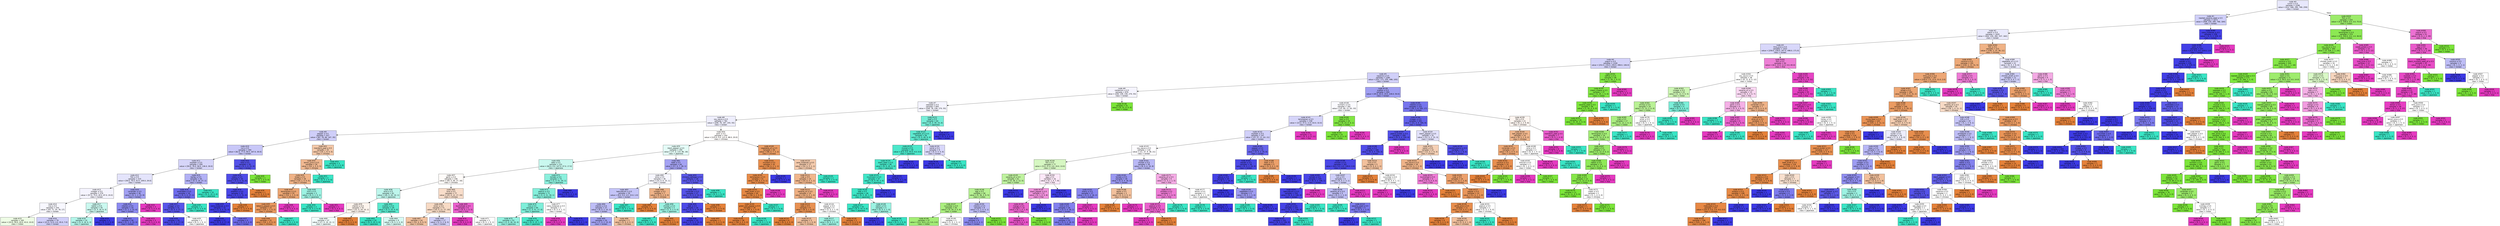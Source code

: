 digraph Tree {
node [shape=box, style="filled", color="black", fontname="helvetica"] ;
edge [fontname="helvetica"] ;
0 [label=<node &#35;0<br/>cumin &le; 0.5<br/>samples = 2298<br/>value = [412, 568, 290, 769, 259]<br/>class = korean>, fillcolor="#e8e8fc"] ;
1 [label=<node &#35;1<br/>roasted_sesame_seed &le; 0.5<br/>samples = 1873<br/>value = [408, 230, 285, 766, 184]<br/>class = korean>, fillcolor="#cfcff9"] ;
0 -> 1 [labeldistance=2.5, labelangle=45, headlabel="True"] ;
2 [label=<node &#35;2<br/>starch &le; 0.5<br/>samples = 1635<br/>value = [404, 230, 282, 537, 182]<br/>class = korean>, fillcolor="#eaeafc"] ;
1 -> 2 ;
3 [label=<node &#35;3<br/>lime_juice &le; 0.5<br/>samples = 1422<br/>value = [258.0, 228.0, 267.0, 498.0, 171.0]<br/>class = korean>, fillcolor="#d8d7fa"] ;
2 -> 3 ;
4 [label=<node &#35;4<br/>yogurt &le; 0.5<br/>samples = 1328<br/>value = [252.0, 216.0, 256.0, 498.0, 106.0]<br/>class = korean>, fillcolor="#d3d2f9"] ;
3 -> 4 ;
5 [label=<node &#35;5<br/>cayenne &le; 0.5<br/>samples = 1280<br/>value = [251, 171, 255, 498, 105]<br/>class = korean>, fillcolor="#d1d0f9"] ;
4 -> 5 ;
6 [label=<node &#35;6<br/>cardamom &le; 0.5<br/>samples = 876<br/>value = [206, 109, 236, 270, 55]<br/>class = korean>, fillcolor="#f5f4fe"] ;
5 -> 6 ;
7 [label=<node &#35;7<br/>seaweed &le; 0.5<br/>samples = 845<br/>value = [206, 78, 236, 270, 55]<br/>class = korean>, fillcolor="#f4f4fe"] ;
6 -> 7 ;
8 [label=<node &#35;8<br/>soy_sauce &le; 0.5<br/>samples = 781<br/>value = [206, 78, 187, 255, 55]<br/>class = korean>, fillcolor="#eeeefd"] ;
7 -> 8 ;
9 [label=<node &#35;9<br/>pepper &le; 0.5<br/>samples = 427<br/>value = [81, 78, 66, 167, 35]<br/>class = korean>, fillcolor="#cfcef9"] ;
8 -> 9 ;
10 [label=<node &#35;10<br/>nut &le; 0.5<br/>samples = 394<br/>value = [62.0, 77.0, 58.0, 167.0, 30.0]<br/>class = korean>, fillcolor="#c8c7f8"] ;
9 -> 10 ;
11 [label=<node &#35;11<br/>soybean &le; 0.5<br/>samples = 359<br/>value = [59.0, 76.0, 58.0, 136.0, 30.0]<br/>class = korean>, fillcolor="#d6d5f9"] ;
10 -> 11 ;
12 [label=<node &#35;12<br/>fish &le; 0.5<br/>samples = 315<br/>value = [59.0, 76.0, 42.0, 109.0, 29.0]<br/>class = korean>, fillcolor="#e4e4fb"] ;
11 -> 12 ;
13 [label=<node &#35;13<br/>vinegar &le; 0.5<br/>samples = 279<br/>value = [57.0, 75.0, 40.0, 87.0, 20.0]<br/>class = korean>, fillcolor="#f4f3fd"] ;
12 -> 13 ;
14 [label=<node &#35;14<br/>rice &le; 0.5<br/>samples = 244<br/>value = [54, 71, 24, 78, 17]<br/>class = korean>, fillcolor="#f7f7fe"] ;
13 -> 14 ;
15 [label=<node &#35;15<br/>samples = 165<br/>value = [33.0, 59.0, 20.0, 43.0, 10.0]<br/>class = indian>, fillcolor="#eefce5"] ;
14 -> 15 ;
16 [label=<node &#35;16<br/>samples = 79<br/>value = [21.0, 12.0, 4.0, 35.0, 7.0]<br/>class = korean>, fillcolor="#d0cff9"] ;
14 -> 16 ;
17 [label=<node &#35;17<br/>radish &le; 0.5<br/>samples = 35<br/>value = [3, 4, 16, 9, 3]<br/>class = japanese>, fillcolor="#caf8ef"] ;
13 -> 17 ;
18 [label=<node &#35;18<br/>samples = 32<br/>value = [3, 4, 16, 6, 3]<br/>class = japanese>, fillcolor="#b3f5e9"] ;
17 -> 18 ;
19 [label=<node &#35;19<br/>samples = 3<br/>value = [0, 0, 0, 3, 0]<br/>class = korean>, fillcolor="#3c39e5"] ;
17 -> 19 ;
20 [label=<node &#35;20<br/>coriander &le; 0.5<br/>samples = 36<br/>value = [2, 1, 2, 22, 9]<br/>class = korean>, fillcolor="#a1a0f2"] ;
12 -> 20 ;
21 [label=<node &#35;21<br/>cilantro &le; 0.5<br/>samples = 33<br/>value = [2, 1, 2, 22, 6]<br/>class = korean>, fillcolor="#8b8af0"] ;
20 -> 21 ;
22 [label=<node &#35;22<br/>samples = 30<br/>value = [2, 1, 2, 22, 3]<br/>class = korean>, fillcolor="#7674ed"] ;
21 -> 22 ;
23 [label=<node &#35;23<br/>samples = 3<br/>value = [0, 0, 0, 0, 3]<br/>class = thai>, fillcolor="#e539c0"] ;
21 -> 23 ;
24 [label=<node &#35;24<br/>samples = 3<br/>value = [0, 0, 0, 0, 3]<br/>class = thai>, fillcolor="#e539c0"] ;
20 -> 24 ;
25 [label=<node &#35;25<br/>barley &le; 0.5<br/>samples = 44<br/>value = [0, 0, 16, 27, 1]<br/>class = korean>, fillcolor="#b2b1f5"] ;
11 -> 25 ;
26 [label=<node &#35;26<br/>enokidake &le; 0.5<br/>samples = 34<br/>value = [0, 0, 6, 27, 1]<br/>class = korean>, fillcolor="#6d6bec"] ;
25 -> 26 ;
27 [label=<node &#35;27<br/>vinegar &le; 0.5<br/>samples = 31<br/>value = [0, 0, 3, 27, 1]<br/>class = korean>, fillcolor="#5855e9"] ;
26 -> 27 ;
28 [label=<node &#35;28<br/>samples = 29<br/>value = [0, 0, 2, 27, 0]<br/>class = korean>, fillcolor="#4a48e7"] ;
27 -> 28 ;
29 [label=<node &#35;29<br/>samples = 2<br/>value = [0, 0, 1, 0, 1]<br/>class = japanese>, fillcolor="#ffffff"] ;
27 -> 29 ;
30 [label=<node &#35;30<br/>samples = 3<br/>value = [0, 0, 3, 0, 0]<br/>class = japanese>, fillcolor="#39e5c5"] ;
26 -> 30 ;
31 [label=<node &#35;31<br/>samples = 10<br/>value = [0, 0, 10, 0, 0]<br/>class = japanese>, fillcolor="#39e5c5"] ;
25 -> 31 ;
32 [label=<node &#35;32<br/>rose &le; 0.5<br/>samples = 35<br/>value = [3, 1, 0, 31, 0]<br/>class = korean>, fillcolor="#5452e8"] ;
10 -> 32 ;
33 [label=<node &#35;33<br/>celery &le; 0.5<br/>samples = 34<br/>value = [3, 0, 0, 31, 0]<br/>class = korean>, fillcolor="#4f4ce8"] ;
32 -> 33 ;
34 [label=<node &#35;34<br/>shellfish &le; 0.5<br/>samples = 33<br/>value = [2, 0, 0, 31, 0]<br/>class = korean>, fillcolor="#4946e7"] ;
33 -> 34 ;
35 [label=<node &#35;35<br/>cane_molasses &le; 0.5<br/>samples = 32<br/>value = [1, 0, 0, 31, 0]<br/>class = korean>, fillcolor="#423fe6"] ;
34 -> 35 ;
36 [label=<node &#35;36<br/>samples = 27<br/>value = [0, 0, 0, 27, 0]<br/>class = korean>, fillcolor="#3c39e5"] ;
35 -> 36 ;
37 [label=<node &#35;37<br/>samples = 5<br/>value = [1, 0, 0, 4, 0]<br/>class = korean>, fillcolor="#6d6aec"] ;
35 -> 37 ;
38 [label=<node &#35;38<br/>samples = 1<br/>value = [1, 0, 0, 0, 0]<br/>class = chinese>, fillcolor="#e58139"] ;
34 -> 38 ;
39 [label=<node &#35;39<br/>samples = 1<br/>value = [1, 0, 0, 0, 0]<br/>class = chinese>, fillcolor="#e58139"] ;
33 -> 39 ;
40 [label=<node &#35;40<br/>samples = 1<br/>value = [0, 1, 0, 0, 0]<br/>class = indian>, fillcolor="#7be539"] ;
32 -> 40 ;
41 [label=<node &#35;41<br/>mandarin_peel &le; 0.5<br/>samples = 33<br/>value = [19, 1, 8, 0, 5]<br/>class = chinese>, fillcolor="#f4c8a8"] ;
9 -> 41 ;
42 [label=<node &#35;42<br/>lemon_juice &le; 0.5<br/>samples = 30<br/>value = [19, 1, 5, 0, 5]<br/>class = chinese>, fillcolor="#f0b890"] ;
41 -> 42 ;
43 [label=<node &#35;43<br/>bread &le; 0.5<br/>samples = 28<br/>value = [19, 1, 3, 0, 5]<br/>class = chinese>, fillcolor="#efb286"] ;
42 -> 43 ;
44 [label=<node &#35;44<br/>lemongrass &le; 0.5<br/>samples = 25<br/>value = [19, 1, 1, 0, 4]<br/>class = chinese>, fillcolor="#eca572"] ;
43 -> 44 ;
45 [label=<node &#35;45<br/>tabasco_pepper &le; 0.5<br/>samples = 23<br/>value = [19, 1, 1, 0, 2]<br/>class = chinese>, fillcolor="#ea995f"] ;
44 -> 45 ;
46 [label=<node &#35;46<br/>samples = 22<br/>value = [19, 1, 0, 0, 2]<br/>class = chinese>, fillcolor="#e99457"] ;
45 -> 46 ;
47 [label=<node &#35;47<br/>samples = 1<br/>value = [0, 0, 1, 0, 0]<br/>class = japanese>, fillcolor="#39e5c5"] ;
45 -> 47 ;
48 [label=<node &#35;48<br/>samples = 2<br/>value = [0, 0, 0, 0, 2]<br/>class = thai>, fillcolor="#e539c0"] ;
44 -> 48 ;
49 [label=<node &#35;49<br/>mint &le; 0.5<br/>samples = 3<br/>value = [0, 0, 2, 0, 1]<br/>class = japanese>, fillcolor="#9cf2e2"] ;
43 -> 49 ;
50 [label=<node &#35;50<br/>samples = 2<br/>value = [0, 0, 2, 0, 0]<br/>class = japanese>, fillcolor="#39e5c5"] ;
49 -> 50 ;
51 [label=<node &#35;51<br/>samples = 1<br/>value = [0, 0, 0, 0, 1]<br/>class = thai>, fillcolor="#e539c0"] ;
49 -> 51 ;
52 [label=<node &#35;52<br/>samples = 2<br/>value = [0, 0, 2, 0, 0]<br/>class = japanese>, fillcolor="#39e5c5"] ;
42 -> 52 ;
53 [label=<node &#35;53<br/>samples = 3<br/>value = [0, 0, 3, 0, 0]<br/>class = japanese>, fillcolor="#39e5c5"] ;
41 -> 53 ;
54 [label=<node &#35;54<br/>pork &le; 0.5<br/>samples = 354<br/>value = [125.0, 0.0, 121.0, 88.0, 20.0]<br/>class = chinese>, fillcolor="#fffdfc"] ;
8 -> 54 ;
55 [label=<node &#35;55<br/>black_pepper &le; 0.5<br/>samples = 295<br/>value = [77, 0, 114, 86, 18]<br/>class = japanese>, fillcolor="#e4fcf7"] ;
54 -> 55 ;
56 [label=<node &#35;56<br/>sake &le; 0.5<br/>samples = 231<br/>value = [60.0, 0.0, 107.0, 47.0, 17.0]<br/>class = japanese>, fillcolor="#c9f8ef"] ;
55 -> 56 ;
57 [label=<node &#35;57<br/>garlic &le; 0.5<br/>samples = 158<br/>value = [59, 0, 56, 27, 16]<br/>class = chinese>, fillcolor="#fefbf9"] ;
56 -> 57 ;
58 [label=<node &#35;58<br/>wine &le; 0.5<br/>samples = 81<br/>value = [26, 0, 44, 10, 1]<br/>class = japanese>, fillcolor="#bef6ec"] ;
57 -> 58 ;
59 [label=<node &#35;59<br/>cilantro &le; 0.5<br/>samples = 52<br/>value = [22, 0, 19, 10, 1]<br/>class = chinese>, fillcolor="#fdf4ed"] ;
58 -> 59 ;
60 [label=<node &#35;60<br/>samples = 47<br/>value = [17, 0, 19, 10, 1]<br/>class = japanese>, fillcolor="#f2fdfb"] ;
59 -> 60 ;
61 [label=<node &#35;61<br/>samples = 5<br/>value = [5, 0, 0, 0, 0]<br/>class = chinese>, fillcolor="#e58139"] ;
59 -> 61 ;
62 [label=<node &#35;62<br/>scallion &le; 0.5<br/>samples = 29<br/>value = [4, 0, 25, 0, 0]<br/>class = japanese>, fillcolor="#59e9ce"] ;
58 -> 62 ;
63 [label=<node &#35;63<br/>samples = 20<br/>value = [0, 0, 20, 0, 0]<br/>class = japanese>, fillcolor="#39e5c5"] ;
62 -> 63 ;
64 [label=<node &#35;64<br/>samples = 9<br/>value = [4, 0, 5, 0, 0]<br/>class = japanese>, fillcolor="#d7faf3"] ;
62 -> 64 ;
65 [label=<node &#35;65<br/>lime &le; 0.5<br/>samples = 77<br/>value = [33, 0, 12, 17, 15]<br/>class = chinese>, fillcolor="#f8ddca"] ;
57 -> 65 ;
66 [label=<node &#35;66<br/>onion &le; 0.5<br/>samples = 71<br/>value = [33, 0, 11, 17, 10]<br/>class = chinese>, fillcolor="#f7dac4"] ;
65 -> 66 ;
67 [label=<node &#35;67<br/>samples = 54<br/>value = [31, 0, 9, 9, 5]<br/>class = chinese>, fillcolor="#f2c19e"] ;
66 -> 67 ;
68 [label=<node &#35;68<br/>samples = 17<br/>value = [2, 0, 2, 8, 5]<br/>class = korean>, fillcolor="#cecef8"] ;
66 -> 68 ;
69 [label=<node &#35;69<br/>buckwheat &le; 0.5<br/>samples = 6<br/>value = [0, 0, 1, 0, 5]<br/>class = thai>, fillcolor="#ea61cd"] ;
65 -> 69 ;
70 [label=<node &#35;70<br/>samples = 4<br/>value = [0, 0, 0, 0, 4]<br/>class = thai>, fillcolor="#e539c0"] ;
69 -> 70 ;
71 [label=<node &#35;71<br/>samples = 2<br/>value = [0, 0, 1, 0, 1]<br/>class = japanese>, fillcolor="#ffffff"] ;
69 -> 71 ;
72 [label=<node &#35;72<br/>tomato &le; 0.5<br/>samples = 73<br/>value = [1, 0, 51, 20, 1]<br/>class = japanese>, fillcolor="#8bf0dd"] ;
56 -> 72 ;
73 [label=<node &#35;73<br/>peanut &le; 0.5<br/>samples = 71<br/>value = [1, 0, 51, 18, 1]<br/>class = japanese>, fillcolor="#84efdb"] ;
72 -> 73 ;
74 [label=<node &#35;74<br/>rice &le; 0.5<br/>samples = 69<br/>value = [1, 0, 51, 17, 0]<br/>class = japanese>, fillcolor="#7eeed9"] ;
73 -> 74 ;
75 [label=<node &#35;75<br/>samples = 53<br/>value = [1, 0, 36, 16, 0]<br/>class = japanese>, fillcolor="#94f1e0"] ;
74 -> 75 ;
76 [label=<node &#35;76<br/>samples = 16<br/>value = [0, 0, 15, 1, 0]<br/>class = japanese>, fillcolor="#46e7c9"] ;
74 -> 76 ;
77 [label=<node &#35;77<br/>cane_molasses &le; 0.5<br/>samples = 2<br/>value = [0, 0, 0, 1, 1]<br/>class = korean>, fillcolor="#ffffff"] ;
73 -> 77 ;
78 [label=<node &#35;78<br/>samples = 1<br/>value = [0, 0, 0, 0, 1]<br/>class = thai>, fillcolor="#e539c0"] ;
77 -> 78 ;
79 [label=<node &#35;79<br/>samples = 1<br/>value = [0, 0, 0, 1, 0]<br/>class = korean>, fillcolor="#3c39e5"] ;
77 -> 79 ;
80 [label=<node &#35;80<br/>samples = 2<br/>value = [0, 0, 0, 2, 0]<br/>class = korean>, fillcolor="#3c39e5"] ;
72 -> 80 ;
81 [label=<node &#35;81<br/>beef &le; 0.5<br/>samples = 64<br/>value = [17, 0, 7, 39, 1]<br/>class = korean>, fillcolor="#a4a2f3"] ;
55 -> 81 ;
82 [label=<node &#35;82<br/>wine &le; 0.5<br/>samples = 36<br/>value = [14, 0, 6, 15, 1]<br/>class = korean>, fillcolor="#f6f6fe"] ;
81 -> 82 ;
83 [label=<node &#35;83<br/>katsuobushi &le; 0.5<br/>samples = 29<br/>value = [9.0, 0.0, 4.0, 15.0, 1.0]<br/>class = korean>, fillcolor="#c4c4f7"] ;
82 -> 83 ;
84 [label=<node &#35;84<br/>cilantro &le; 0.5<br/>samples = 27<br/>value = [9, 0, 2, 15, 1]<br/>class = korean>, fillcolor="#bebdf6"] ;
83 -> 84 ;
85 [label=<node &#35;85<br/>samples = 24<br/>value = [7, 0, 2, 15, 0]<br/>class = korean>, fillcolor="#a3a2f3"] ;
84 -> 85 ;
86 [label=<node &#35;86<br/>samples = 3<br/>value = [2, 0, 0, 0, 1]<br/>class = chinese>, fillcolor="#f2c09c"] ;
84 -> 86 ;
87 [label=<node &#35;87<br/>samples = 2<br/>value = [0, 0, 2, 0, 0]<br/>class = japanese>, fillcolor="#39e5c5"] ;
83 -> 87 ;
88 [label=<node &#35;88<br/>vinegar &le; 0.5<br/>samples = 7<br/>value = [5, 0, 2, 0, 0]<br/>class = chinese>, fillcolor="#efb388"] ;
82 -> 88 ;
89 [label=<node &#35;89<br/>samples = 4<br/>value = [4, 0, 0, 0, 0]<br/>class = chinese>, fillcolor="#e58139"] ;
88 -> 89 ;
90 [label=<node &#35;90<br/>chicken &le; 0.5<br/>samples = 3<br/>value = [1, 0, 2, 0, 0]<br/>class = japanese>, fillcolor="#9cf2e2"] ;
88 -> 90 ;
91 [label=<node &#35;91<br/>samples = 2<br/>value = [0, 0, 2, 0, 0]<br/>class = japanese>, fillcolor="#39e5c5"] ;
90 -> 91 ;
92 [label=<node &#35;92<br/>samples = 1<br/>value = [1, 0, 0, 0, 0]<br/>class = chinese>, fillcolor="#e58139"] ;
90 -> 92 ;
93 [label=<node &#35;93<br/>chinese_cabbage &le; 0.5<br/>samples = 28<br/>value = [3, 0, 1, 24, 0]<br/>class = korean>, fillcolor="#5b59e9"] ;
81 -> 93 ;
94 [label=<node &#35;94<br/>coriander &le; 0.5<br/>samples = 27<br/>value = [3, 0, 0, 24, 0]<br/>class = korean>, fillcolor="#5452e8"] ;
93 -> 94 ;
95 [label=<node &#35;95<br/>leek &le; 0.5<br/>samples = 26<br/>value = [2, 0, 0, 24, 0]<br/>class = korean>, fillcolor="#4c49e7"] ;
94 -> 95 ;
96 [label=<node &#35;96<br/>samples = 25<br/>value = [1, 0, 0, 24, 0]<br/>class = korean>, fillcolor="#4441e6"] ;
95 -> 96 ;
97 [label=<node &#35;97<br/>samples = 1<br/>value = [1, 0, 0, 0, 0]<br/>class = chinese>, fillcolor="#e58139"] ;
95 -> 97 ;
98 [label=<node &#35;98<br/>samples = 1<br/>value = [1, 0, 0, 0, 0]<br/>class = chinese>, fillcolor="#e58139"] ;
94 -> 98 ;
99 [label=<node &#35;99<br/>samples = 1<br/>value = [0, 0, 1, 0, 0]<br/>class = japanese>, fillcolor="#39e5c5"] ;
93 -> 99 ;
100 [label=<node &#35;100<br/>vegetable_oil &le; 0.5<br/>samples = 59<br/>value = [48, 0, 7, 2, 2]<br/>class = chinese>, fillcolor="#ea9c63"] ;
54 -> 100 ;
101 [label=<node &#35;101<br/>mustard &le; 0.5<br/>samples = 42<br/>value = [38, 0, 2, 1, 1]<br/>class = chinese>, fillcolor="#e88e4d"] ;
100 -> 101 ;
102 [label=<node &#35;102<br/>lemongrass &le; 0.5<br/>samples = 41<br/>value = [38, 0, 2, 0, 1]<br/>class = chinese>, fillcolor="#e78b48"] ;
101 -> 102 ;
103 [label=<node &#35;103<br/>beef_broth &le; 0.5<br/>samples = 40<br/>value = [38, 0, 2, 0, 0]<br/>class = chinese>, fillcolor="#e68843"] ;
102 -> 103 ;
104 [label=<node &#35;104<br/>green_bell_pepper &le; 0.5<br/>samples = 39<br/>value = [38, 0, 1, 0, 0]<br/>class = chinese>, fillcolor="#e6843e"] ;
103 -> 104 ;
105 [label=<node &#35;105<br/>samples = 38<br/>value = [38, 0, 0, 0, 0]<br/>class = chinese>, fillcolor="#e58139"] ;
104 -> 105 ;
106 [label=<node &#35;106<br/>samples = 1<br/>value = [0, 0, 1, 0, 0]<br/>class = japanese>, fillcolor="#39e5c5"] ;
104 -> 106 ;
107 [label=<node &#35;107<br/>samples = 1<br/>value = [0, 0, 1, 0, 0]<br/>class = japanese>, fillcolor="#39e5c5"] ;
103 -> 107 ;
108 [label=<node &#35;108<br/>samples = 1<br/>value = [0, 0, 0, 0, 1]<br/>class = thai>, fillcolor="#e539c0"] ;
102 -> 108 ;
109 [label=<node &#35;109<br/>samples = 1<br/>value = [0, 0, 0, 1, 0]<br/>class = korean>, fillcolor="#3c39e5"] ;
101 -> 109 ;
110 [label=<node &#35;110<br/>cane_molasses &le; 0.5<br/>samples = 17<br/>value = [10, 0, 5, 1, 1]<br/>class = chinese>, fillcolor="#f4caac"] ;
100 -> 110 ;
111 [label=<node &#35;111<br/>crab &le; 0.5<br/>samples = 15<br/>value = [10, 0, 3, 1, 1]<br/>class = chinese>, fillcolor="#f0b68c"] ;
110 -> 111 ;
112 [label=<node &#35;112<br/>sesame_oil &le; 0.5<br/>samples = 14<br/>value = [10, 0, 3, 1, 0]<br/>class = chinese>, fillcolor="#eeaf81"] ;
111 -> 112 ;
113 [label=<node &#35;113<br/>sake &le; 0.5<br/>samples = 9<br/>value = [8, 0, 1, 0, 0]<br/>class = chinese>, fillcolor="#e89152"] ;
112 -> 113 ;
114 [label=<node &#35;114<br/>samples = 6<br/>value = [6, 0, 0, 0, 0]<br/>class = chinese>, fillcolor="#e58139"] ;
113 -> 114 ;
115 [label=<node &#35;115<br/>samples = 3<br/>value = [2, 0, 1, 0, 0]<br/>class = chinese>, fillcolor="#f2c09c"] ;
113 -> 115 ;
116 [label=<node &#35;116<br/>pepper &le; 0.5<br/>samples = 5<br/>value = [2, 0, 2, 1, 0]<br/>class = chinese>, fillcolor="#ffffff"] ;
112 -> 116 ;
117 [label=<node &#35;117<br/>samples = 3<br/>value = [0, 0, 2, 1, 0]<br/>class = japanese>, fillcolor="#9cf2e2"] ;
116 -> 117 ;
118 [label=<node &#35;118<br/>samples = 2<br/>value = [2, 0, 0, 0, 0]<br/>class = chinese>, fillcolor="#e58139"] ;
116 -> 118 ;
119 [label=<node &#35;119<br/>samples = 1<br/>value = [0, 0, 0, 0, 1]<br/>class = thai>, fillcolor="#e539c0"] ;
111 -> 119 ;
120 [label=<node &#35;120<br/>samples = 2<br/>value = [0, 0, 2, 0, 0]<br/>class = japanese>, fillcolor="#39e5c5"] ;
110 -> 120 ;
121 [label=<node &#35;121<br/>beef &le; 0.5<br/>samples = 64<br/>value = [0, 0, 49, 15, 0]<br/>class = japanese>, fillcolor="#76edd7"] ;
7 -> 121 ;
122 [label=<node &#35;122<br/>vegetable_oil &le; 0.5<br/>samples = 58<br/>value = [0, 0, 49, 9, 0]<br/>class = japanese>, fillcolor="#5dead0"] ;
121 -> 122 ;
123 [label=<node &#35;123<br/>mussel &le; 0.5<br/>samples = 49<br/>value = [0.0, 0.0, 45.0, 4.0, 0.0]<br/>class = japanese>, fillcolor="#4be7ca"] ;
122 -> 123 ;
124 [label=<node &#35;124<br/>black_bean &le; 0.5<br/>samples = 48<br/>value = [0, 0, 45, 3, 0]<br/>class = japanese>, fillcolor="#46e7c9"] ;
123 -> 124 ;
125 [label=<node &#35;125<br/>mushroom &le; 0.5<br/>samples = 47<br/>value = [0, 0, 45, 2, 0]<br/>class = japanese>, fillcolor="#42e6c8"] ;
124 -> 125 ;
126 [label=<node &#35;126<br/>kelp &le; 0.5<br/>samples = 46<br/>value = [0, 0, 45, 1, 0]<br/>class = japanese>, fillcolor="#3de6c6"] ;
125 -> 126 ;
127 [label=<node &#35;127<br/>samples = 43<br/>value = [0, 0, 43, 0, 0]<br/>class = japanese>, fillcolor="#39e5c5"] ;
126 -> 127 ;
128 [label=<node &#35;128<br/>radish &le; 0.5<br/>samples = 3<br/>value = [0, 0, 2, 1, 0]<br/>class = japanese>, fillcolor="#9cf2e2"] ;
126 -> 128 ;
129 [label=<node &#35;129<br/>samples = 1<br/>value = [0, 0, 0, 1, 0]<br/>class = korean>, fillcolor="#3c39e5"] ;
128 -> 129 ;
130 [label=<node &#35;130<br/>samples = 2<br/>value = [0, 0, 2, 0, 0]<br/>class = japanese>, fillcolor="#39e5c5"] ;
128 -> 130 ;
131 [label=<node &#35;131<br/>samples = 1<br/>value = [0, 0, 0, 1, 0]<br/>class = korean>, fillcolor="#3c39e5"] ;
125 -> 131 ;
132 [label=<node &#35;132<br/>samples = 1<br/>value = [0, 0, 0, 1, 0]<br/>class = korean>, fillcolor="#3c39e5"] ;
124 -> 132 ;
133 [label=<node &#35;133<br/>samples = 1<br/>value = [0, 0, 0, 1, 0]<br/>class = korean>, fillcolor="#3c39e5"] ;
123 -> 133 ;
134 [label=<node &#35;134<br/>carrot &le; 0.5<br/>samples = 9<br/>value = [0, 0, 4, 5, 0]<br/>class = korean>, fillcolor="#d8d7fa"] ;
122 -> 134 ;
135 [label=<node &#35;135<br/>samples = 5<br/>value = [0, 0, 0, 5, 0]<br/>class = korean>, fillcolor="#3c39e5"] ;
134 -> 135 ;
136 [label=<node &#35;136<br/>samples = 4<br/>value = [0, 0, 4, 0, 0]<br/>class = japanese>, fillcolor="#39e5c5"] ;
134 -> 136 ;
137 [label=<node &#35;137<br/>samples = 6<br/>value = [0, 0, 0, 6, 0]<br/>class = korean>, fillcolor="#3c39e5"] ;
121 -> 137 ;
138 [label=<node &#35;138<br/>samples = 31<br/>value = [0, 31, 0, 0, 0]<br/>class = indian>, fillcolor="#7be539"] ;
6 -> 138 ;
139 [label=<node &#35;139<br/>scallion &le; 0.5<br/>samples = 404<br/>value = [45.0, 62.0, 19.0, 228.0, 50.0]<br/>class = korean>, fillcolor="#a09ff2"] ;
5 -> 139 ;
140 [label=<node &#35;140<br/>turmeric &le; 0.5<br/>samples = 182<br/>value = [15, 60, 11, 63, 33]<br/>class = korean>, fillcolor="#fafafe"] ;
139 -> 140 ;
141 [label=<node &#35;141<br/>lemongrass &le; 0.5<br/>samples = 158<br/>value = [15.0, 37.0, 11.0, 63.0, 32.0]<br/>class = korean>, fillcolor="#d5d4f9"] ;
140 -> 141 ;
142 [label=<node &#35;142<br/>soybean &le; 0.5<br/>samples = 147<br/>value = [15, 37, 11, 63, 21]<br/>class = korean>, fillcolor="#d1d0f9"] ;
141 -> 142 ;
143 [label=<node &#35;143<br/>soy_sauce &le; 0.5<br/>samples = 116<br/>value = [11, 37, 9, 38, 21]<br/>class = korean>, fillcolor="#fdfcff"] ;
142 -> 143 ;
144 [label=<node &#35;144<br/>fish &le; 0.5<br/>samples = 77<br/>value = [5.0, 37.0, 3.0, 19.0, 13.0]<br/>class = indian>, fillcolor="#d6f7c2"] ;
143 -> 144 ;
145 [label=<node &#35;145<br/>sesame_oil &le; 0.5<br/>samples = 61<br/>value = [5, 36, 3, 12, 5]<br/>class = indian>, fillcolor="#bef29e"] ;
144 -> 145 ;
146 [label=<node &#35;146<br/>egg &le; 0.5<br/>samples = 58<br/>value = [5, 36, 3, 9, 5]<br/>class = indian>, fillcolor="#b6f192"] ;
145 -> 146 ;
147 [label=<node &#35;147<br/>cucumber &le; 0.5<br/>samples = 50<br/>value = [4, 34, 3, 5, 4]<br/>class = indian>, fillcolor="#aaee7f"] ;
146 -> 147 ;
148 [label=<node &#35;148<br/>samples = 47<br/>value = [3.0, 34.0, 2.0, 5.0, 3.0]<br/>class = indian>, fillcolor="#a4ed76"] ;
147 -> 148 ;
149 [label=<node &#35;149<br/>samples = 3<br/>value = [1, 0, 1, 0, 1]<br/>class = chinese>, fillcolor="#ffffff"] ;
147 -> 149 ;
150 [label=<node &#35;150<br/>cilantro &le; 0.5<br/>samples = 8<br/>value = [1, 2, 0, 4, 1]<br/>class = korean>, fillcolor="#bebdf6"] ;
146 -> 150 ;
151 [label=<node &#35;151<br/>samples = 6<br/>value = [1, 0, 0, 4, 1]<br/>class = korean>, fillcolor="#8a88ef"] ;
150 -> 151 ;
152 [label=<node &#35;152<br/>samples = 2<br/>value = [0, 2, 0, 0, 0]<br/>class = indian>, fillcolor="#7be539"] ;
150 -> 152 ;
153 [label=<node &#35;153<br/>samples = 3<br/>value = [0, 0, 0, 3, 0]<br/>class = korean>, fillcolor="#3c39e5"] ;
145 -> 153 ;
154 [label=<node &#35;154<br/>egg &le; 0.5<br/>samples = 16<br/>value = [0, 1, 0, 7, 8]<br/>class = thai>, fillcolor="#fce9f8"] ;
144 -> 154 ;
155 [label=<node &#35;155<br/>black_pepper &le; 0.5<br/>samples = 12<br/>value = [0, 1, 0, 3, 8]<br/>class = thai>, fillcolor="#f191dc"] ;
154 -> 155 ;
156 [label=<node &#35;156<br/>mango &le; 0.5<br/>samples = 10<br/>value = [0, 1, 0, 1, 8]<br/>class = thai>, fillcolor="#eb65ce"] ;
155 -> 156 ;
157 [label=<node &#35;157<br/>samples = 9<br/>value = [0, 0, 0, 1, 8]<br/>class = thai>, fillcolor="#e852c8"] ;
156 -> 157 ;
158 [label=<node &#35;158<br/>samples = 1<br/>value = [0, 1, 0, 0, 0]<br/>class = indian>, fillcolor="#7be539"] ;
156 -> 158 ;
159 [label=<node &#35;159<br/>samples = 2<br/>value = [0, 0, 0, 2, 0]<br/>class = korean>, fillcolor="#3c39e5"] ;
155 -> 159 ;
160 [label=<node &#35;160<br/>samples = 4<br/>value = [0, 0, 0, 4, 0]<br/>class = korean>, fillcolor="#3c39e5"] ;
154 -> 160 ;
161 [label=<node &#35;161<br/>chicken &le; 0.5<br/>samples = 39<br/>value = [6, 0, 6, 19, 8]<br/>class = korean>, fillcolor="#bab9f6"] ;
143 -> 161 ;
162 [label=<node &#35;162<br/>tomato &le; 0.5<br/>samples = 30<br/>value = [5, 0, 4, 18, 3]<br/>class = korean>, fillcolor="#9a98f1"] ;
161 -> 162 ;
163 [label=<node &#35;163<br/>sherry &le; 0.5<br/>samples = 27<br/>value = [3, 0, 4, 18, 2]<br/>class = korean>, fillcolor="#8886ef"] ;
162 -> 163 ;
164 [label=<node &#35;164<br/>mint &le; 0.5<br/>samples = 26<br/>value = [3, 0, 4, 18, 1]<br/>class = korean>, fillcolor="#8381ee"] ;
163 -> 164 ;
165 [label=<node &#35;165<br/>samples = 25<br/>value = [3, 0, 4, 18, 0]<br/>class = korean>, fillcolor="#7d7bee"] ;
164 -> 165 ;
166 [label=<node &#35;166<br/>samples = 1<br/>value = [0, 0, 0, 0, 1]<br/>class = thai>, fillcolor="#e539c0"] ;
164 -> 166 ;
167 [label=<node &#35;167<br/>samples = 1<br/>value = [0, 0, 0, 0, 1]<br/>class = thai>, fillcolor="#e539c0"] ;
163 -> 167 ;
168 [label=<node &#35;168<br/>apple &le; 0.5<br/>samples = 3<br/>value = [2, 0, 0, 0, 1]<br/>class = chinese>, fillcolor="#f2c09c"] ;
162 -> 168 ;
169 [label=<node &#35;169<br/>samples = 2<br/>value = [2, 0, 0, 0, 0]<br/>class = chinese>, fillcolor="#e58139"] ;
168 -> 169 ;
170 [label=<node &#35;170<br/>samples = 1<br/>value = [0, 0, 0, 0, 1]<br/>class = thai>, fillcolor="#e539c0"] ;
168 -> 170 ;
171 [label=<node &#35;171<br/>sesame_oil &le; 0.5<br/>samples = 9<br/>value = [1, 0, 2, 1, 5]<br/>class = thai>, fillcolor="#f4aae4"] ;
161 -> 171 ;
172 [label=<node &#35;172<br/>shiitake &le; 0.5<br/>samples = 7<br/>value = [1, 0, 1, 0, 5]<br/>class = thai>, fillcolor="#ee7bd5"] ;
171 -> 172 ;
173 [label=<node &#35;173<br/>peanut &le; 0.5<br/>samples = 6<br/>value = [1, 0, 0, 0, 5]<br/>class = thai>, fillcolor="#ea61cd"] ;
172 -> 173 ;
174 [label=<node &#35;174<br/>samples = 5<br/>value = [0, 0, 0, 0, 5]<br/>class = thai>, fillcolor="#e539c0"] ;
173 -> 174 ;
175 [label=<node &#35;175<br/>samples = 1<br/>value = [1, 0, 0, 0, 0]<br/>class = chinese>, fillcolor="#e58139"] ;
173 -> 175 ;
176 [label=<node &#35;176<br/>samples = 1<br/>value = [0, 0, 1, 0, 0]<br/>class = japanese>, fillcolor="#39e5c5"] ;
172 -> 176 ;
177 [label=<node &#35;177<br/>lemon &le; 0.5<br/>samples = 2<br/>value = [0, 0, 1, 1, 0]<br/>class = japanese>, fillcolor="#ffffff"] ;
171 -> 177 ;
178 [label=<node &#35;178<br/>samples = 1<br/>value = [0, 0, 1, 0, 0]<br/>class = japanese>, fillcolor="#39e5c5"] ;
177 -> 178 ;
179 [label=<node &#35;179<br/>samples = 1<br/>value = [0, 0, 0, 1, 0]<br/>class = korean>, fillcolor="#3c39e5"] ;
177 -> 179 ;
180 [label=<node &#35;180<br/>pepper &le; 0.5<br/>samples = 31<br/>value = [4, 0, 2, 25, 0]<br/>class = korean>, fillcolor="#6765eb"] ;
142 -> 180 ;
181 [label=<node &#35;181<br/>wasabi &le; 0.5<br/>samples = 26<br/>value = [0, 0, 2, 24, 0]<br/>class = korean>, fillcolor="#4c49e7"] ;
180 -> 181 ;
182 [label=<node &#35;182<br/>lettuce &le; 0.5<br/>samples = 25<br/>value = [0, 0, 1, 24, 0]<br/>class = korean>, fillcolor="#4441e6"] ;
181 -> 182 ;
183 [label=<node &#35;183<br/>samples = 22<br/>value = [0, 0, 0, 22, 0]<br/>class = korean>, fillcolor="#3c39e5"] ;
182 -> 183 ;
184 [label=<node &#35;184<br/>vegetable &le; 0.5<br/>samples = 3<br/>value = [0, 0, 1, 2, 0]<br/>class = korean>, fillcolor="#9e9cf2"] ;
182 -> 184 ;
185 [label=<node &#35;185<br/>samples = 1<br/>value = [0, 0, 1, 0, 0]<br/>class = japanese>, fillcolor="#39e5c5"] ;
184 -> 185 ;
186 [label=<node &#35;186<br/>samples = 2<br/>value = [0, 0, 0, 2, 0]<br/>class = korean>, fillcolor="#3c39e5"] ;
184 -> 186 ;
187 [label=<node &#35;187<br/>samples = 1<br/>value = [0, 0, 1, 0, 0]<br/>class = japanese>, fillcolor="#39e5c5"] ;
181 -> 187 ;
188 [label=<node &#35;188<br/>bean &le; 0.5<br/>samples = 5<br/>value = [4, 0, 0, 1, 0]<br/>class = chinese>, fillcolor="#eca06a"] ;
180 -> 188 ;
189 [label=<node &#35;189<br/>samples = 4<br/>value = [4, 0, 0, 0, 0]<br/>class = chinese>, fillcolor="#e58139"] ;
188 -> 189 ;
190 [label=<node &#35;190<br/>samples = 1<br/>value = [0, 0, 0, 1, 0]<br/>class = korean>, fillcolor="#3c39e5"] ;
188 -> 190 ;
191 [label=<node &#35;191<br/>samples = 11<br/>value = [0, 0, 0, 0, 11]<br/>class = thai>, fillcolor="#e539c0"] ;
141 -> 191 ;
192 [label=<node &#35;192<br/>basil &le; 0.5<br/>samples = 24<br/>value = [0, 23, 0, 0, 1]<br/>class = indian>, fillcolor="#81e642"] ;
140 -> 192 ;
193 [label=<node &#35;193<br/>samples = 23<br/>value = [0, 23, 0, 0, 0]<br/>class = indian>, fillcolor="#7be539"] ;
192 -> 193 ;
194 [label=<node &#35;194<br/>samples = 1<br/>value = [0, 0, 0, 0, 1]<br/>class = thai>, fillcolor="#e539c0"] ;
192 -> 194 ;
195 [label=<node &#35;195<br/>cilantro &le; 0.5<br/>samples = 222<br/>value = [30, 2, 8, 165, 17]<br/>class = korean>, fillcolor="#7674ed"] ;
139 -> 195 ;
196 [label=<node &#35;196<br/>vinegar &le; 0.5<br/>samples = 201<br/>value = [21, 0, 6, 165, 9]<br/>class = korean>, fillcolor="#6361ea"] ;
195 -> 196 ;
197 [label=<node &#35;197<br/>peanut_butter &le; 0.5<br/>samples = 169<br/>value = [9, 0, 4, 150, 6]<br/>class = korean>, fillcolor="#5351e8"] ;
196 -> 197 ;
198 [label=<node &#35;198<br/>bean &le; 0.5<br/>samples = 166<br/>value = [9, 0, 4, 150, 3]<br/>class = korean>, fillcolor="#504de8"] ;
197 -> 198 ;
199 [label=<node &#35;199<br/>chicken &le; 0.5<br/>samples = 161<br/>value = [6.0, 0.0, 4.0, 149.0, 2.0]<br/>class = korean>, fillcolor="#4b48e7"] ;
198 -> 199 ;
200 [label=<node &#35;200<br/>tomato &le; 0.5<br/>samples = 155<br/>value = [6, 0, 2, 146, 1]<br/>class = korean>, fillcolor="#4845e7"] ;
199 -> 200 ;
201 [label=<node &#35;201<br/>katsuobushi &le; 0.5<br/>samples = 154<br/>value = [6, 0, 2, 146, 0]<br/>class = korean>, fillcolor="#4744e6"] ;
200 -> 201 ;
202 [label=<node &#35;202<br/>olive_oil &le; 0.5<br/>samples = 153<br/>value = [6, 0, 1, 146, 0]<br/>class = korean>, fillcolor="#4542e6"] ;
201 -> 202 ;
203 [label=<node &#35;203<br/>samples = 152<br/>value = [6, 0, 0, 146, 0]<br/>class = korean>, fillcolor="#4441e6"] ;
202 -> 203 ;
204 [label=<node &#35;204<br/>samples = 1<br/>value = [0, 0, 1, 0, 0]<br/>class = japanese>, fillcolor="#39e5c5"] ;
202 -> 204 ;
205 [label=<node &#35;205<br/>samples = 1<br/>value = [0, 0, 1, 0, 0]<br/>class = japanese>, fillcolor="#39e5c5"] ;
201 -> 205 ;
206 [label=<node &#35;206<br/>samples = 1<br/>value = [0, 0, 0, 0, 1]<br/>class = thai>, fillcolor="#e539c0"] ;
200 -> 206 ;
207 [label=<node &#35;207<br/>nut &le; 0.5<br/>samples = 6<br/>value = [0, 0, 2, 3, 1]<br/>class = korean>, fillcolor="#cecef8"] ;
199 -> 207 ;
208 [label=<node &#35;208<br/>sesame_oil &le; 0.5<br/>samples = 5<br/>value = [0, 0, 2, 3, 0]<br/>class = korean>, fillcolor="#bebdf6"] ;
207 -> 208 ;
209 [label=<node &#35;209<br/>samples = 1<br/>value = [0, 0, 1, 0, 0]<br/>class = japanese>, fillcolor="#39e5c5"] ;
208 -> 209 ;
210 [label=<node &#35;210<br/>sesame_seed &le; 0.5<br/>samples = 4<br/>value = [0, 0, 1, 3, 0]<br/>class = korean>, fillcolor="#7d7bee"] ;
208 -> 210 ;
211 [label=<node &#35;211<br/>samples = 3<br/>value = [0, 0, 0, 3, 0]<br/>class = korean>, fillcolor="#3c39e5"] ;
210 -> 211 ;
212 [label=<node &#35;212<br/>samples = 1<br/>value = [0, 0, 1, 0, 0]<br/>class = japanese>, fillcolor="#39e5c5"] ;
210 -> 212 ;
213 [label=<node &#35;213<br/>samples = 1<br/>value = [0, 0, 0, 0, 1]<br/>class = thai>, fillcolor="#e539c0"] ;
207 -> 213 ;
214 [label=<node &#35;214<br/>rice &le; 0.5<br/>samples = 5<br/>value = [3, 0, 0, 1, 1]<br/>class = chinese>, fillcolor="#f2c09c"] ;
198 -> 214 ;
215 [label=<node &#35;215<br/>samples = 3<br/>value = [3, 0, 0, 0, 0]<br/>class = chinese>, fillcolor="#e58139"] ;
214 -> 215 ;
216 [label=<node &#35;216<br/>cucumber &le; 0.5<br/>samples = 2<br/>value = [0, 0, 0, 1, 1]<br/>class = korean>, fillcolor="#ffffff"] ;
214 -> 216 ;
217 [label=<node &#35;217<br/>samples = 1<br/>value = [0, 0, 0, 0, 1]<br/>class = thai>, fillcolor="#e539c0"] ;
216 -> 217 ;
218 [label=<node &#35;218<br/>samples = 1<br/>value = [0, 0, 0, 1, 0]<br/>class = korean>, fillcolor="#3c39e5"] ;
216 -> 218 ;
219 [label=<node &#35;219<br/>samples = 3<br/>value = [0, 0, 0, 0, 3]<br/>class = thai>, fillcolor="#e539c0"] ;
197 -> 219 ;
220 [label=<node &#35;220<br/>black_pepper &le; 0.5<br/>samples = 32<br/>value = [12, 0, 2, 15, 3]<br/>class = korean>, fillcolor="#e2e1fb"] ;
196 -> 220 ;
221 [label=<node &#35;221<br/>radish &le; 0.5<br/>samples = 22<br/>value = [12, 0, 1, 6, 3]<br/>class = chinese>, fillcolor="#f5d0b5"] ;
220 -> 221 ;
222 [label=<node &#35;222<br/>soy_sauce &le; 0.5<br/>samples = 18<br/>value = [12, 0, 1, 2, 3]<br/>class = chinese>, fillcolor="#efb388"] ;
221 -> 222 ;
223 [label=<node &#35;223<br/>buckwheat &le; 0.5<br/>samples = 4<br/>value = [1, 0, 0, 0, 3]<br/>class = thai>, fillcolor="#ee7bd5"] ;
222 -> 223 ;
224 [label=<node &#35;224<br/>samples = 3<br/>value = [0, 0, 0, 0, 3]<br/>class = thai>, fillcolor="#e539c0"] ;
223 -> 224 ;
225 [label=<node &#35;225<br/>samples = 1<br/>value = [1, 0, 0, 0, 0]<br/>class = chinese>, fillcolor="#e58139"] ;
223 -> 225 ;
226 [label=<node &#35;226<br/>crab &le; 0.5<br/>samples = 14<br/>value = [11, 0, 1, 2, 0]<br/>class = chinese>, fillcolor="#eca06b"] ;
222 -> 226 ;
227 [label=<node &#35;227<br/>pepper &le; 0.5<br/>samples = 13<br/>value = [11, 0, 1, 1, 0]<br/>class = chinese>, fillcolor="#e9965a"] ;
226 -> 227 ;
228 [label=<node &#35;228<br/>white_wine &le; 0.5<br/>samples = 11<br/>value = [10, 0, 0, 1, 0]<br/>class = chinese>, fillcolor="#e88e4d"] ;
227 -> 228 ;
229 [label=<node &#35;229<br/>samples = 8<br/>value = [8, 0, 0, 0, 0]<br/>class = chinese>, fillcolor="#e58139"] ;
228 -> 229 ;
230 [label=<node &#35;230<br/>samples = 3<br/>value = [2, 0, 0, 1, 0]<br/>class = chinese>, fillcolor="#f2c09c"] ;
228 -> 230 ;
231 [label=<node &#35;231<br/>peanut &le; 0.5<br/>samples = 2<br/>value = [1, 0, 1, 0, 0]<br/>class = chinese>, fillcolor="#ffffff"] ;
227 -> 231 ;
232 [label=<node &#35;232<br/>samples = 1<br/>value = [0, 0, 1, 0, 0]<br/>class = japanese>, fillcolor="#39e5c5"] ;
231 -> 232 ;
233 [label=<node &#35;233<br/>samples = 1<br/>value = [1, 0, 0, 0, 0]<br/>class = chinese>, fillcolor="#e58139"] ;
231 -> 233 ;
234 [label=<node &#35;234<br/>samples = 1<br/>value = [0, 0, 0, 1, 0]<br/>class = korean>, fillcolor="#3c39e5"] ;
226 -> 234 ;
235 [label=<node &#35;235<br/>samples = 4<br/>value = [0, 0, 0, 4, 0]<br/>class = korean>, fillcolor="#3c39e5"] ;
221 -> 235 ;
236 [label=<node &#35;236<br/>roasted_peanut &le; 0.5<br/>samples = 10<br/>value = [0, 0, 1, 9, 0]<br/>class = korean>, fillcolor="#524fe8"] ;
220 -> 236 ;
237 [label=<node &#35;237<br/>samples = 9<br/>value = [0, 0, 0, 9, 0]<br/>class = korean>, fillcolor="#3c39e5"] ;
236 -> 237 ;
238 [label=<node &#35;238<br/>samples = 1<br/>value = [0, 0, 1, 0, 0]<br/>class = japanese>, fillcolor="#39e5c5"] ;
236 -> 238 ;
239 [label=<node &#35;239<br/>fish &le; 0.5<br/>samples = 21<br/>value = [9, 2, 2, 0, 8]<br/>class = chinese>, fillcolor="#fdf5f0"] ;
195 -> 239 ;
240 [label=<node &#35;240<br/>bell_pepper &le; 0.5<br/>samples = 14<br/>value = [9, 2, 1, 0, 2]<br/>class = chinese>, fillcolor="#f0b68c"] ;
239 -> 240 ;
241 [label=<node &#35;241<br/>coriander &le; 0.5<br/>samples = 12<br/>value = [9, 2, 0, 0, 1]<br/>class = chinese>, fillcolor="#eda774"] ;
240 -> 241 ;
242 [label=<node &#35;242<br/>coconut &le; 0.5<br/>samples = 10<br/>value = [9, 1, 0, 0, 0]<br/>class = chinese>, fillcolor="#e88f4f"] ;
241 -> 242 ;
243 [label=<node &#35;243<br/>samples = 9<br/>value = [9, 0, 0, 0, 0]<br/>class = chinese>, fillcolor="#e58139"] ;
242 -> 243 ;
244 [label=<node &#35;244<br/>samples = 1<br/>value = [0, 1, 0, 0, 0]<br/>class = indian>, fillcolor="#7be539"] ;
242 -> 244 ;
245 [label=<node &#35;245<br/>broccoli &le; 0.5<br/>samples = 2<br/>value = [0, 1, 0, 0, 1]<br/>class = indian>, fillcolor="#ffffff"] ;
241 -> 245 ;
246 [label=<node &#35;246<br/>samples = 1<br/>value = [0, 0, 0, 0, 1]<br/>class = thai>, fillcolor="#e539c0"] ;
245 -> 246 ;
247 [label=<node &#35;247<br/>samples = 1<br/>value = [0, 1, 0, 0, 0]<br/>class = indian>, fillcolor="#7be539"] ;
245 -> 247 ;
248 [label=<node &#35;248<br/>wine &le; 0.5<br/>samples = 2<br/>value = [0, 0, 1, 0, 1]<br/>class = japanese>, fillcolor="#ffffff"] ;
240 -> 248 ;
249 [label=<node &#35;249<br/>samples = 1<br/>value = [0, 0, 0, 0, 1]<br/>class = thai>, fillcolor="#e539c0"] ;
248 -> 249 ;
250 [label=<node &#35;250<br/>samples = 1<br/>value = [0, 0, 1, 0, 0]<br/>class = japanese>, fillcolor="#39e5c5"] ;
248 -> 250 ;
251 [label=<node &#35;251<br/>mandarin_peel &le; 0.5<br/>samples = 7<br/>value = [0, 0, 1, 0, 6]<br/>class = thai>, fillcolor="#e95acb"] ;
239 -> 251 ;
252 [label=<node &#35;252<br/>samples = 6<br/>value = [0, 0, 0, 0, 6]<br/>class = thai>, fillcolor="#e539c0"] ;
251 -> 252 ;
253 [label=<node &#35;253<br/>samples = 1<br/>value = [0, 0, 1, 0, 0]<br/>class = japanese>, fillcolor="#39e5c5"] ;
251 -> 253 ;
254 [label=<node &#35;254<br/>saffron &le; 0.5<br/>samples = 48<br/>value = [1, 45, 1, 0, 1]<br/>class = indian>, fillcolor="#83e746"] ;
4 -> 254 ;
255 [label=<node &#35;255<br/>cream_cheese &le; 0.5<br/>samples = 47<br/>value = [1, 45, 1, 0, 0]<br/>class = indian>, fillcolor="#81e642"] ;
254 -> 255 ;
256 [label=<node &#35;256<br/>sesame_seed &le; 0.5<br/>samples = 46<br/>value = [1, 45, 0, 0, 0]<br/>class = indian>, fillcolor="#7ee63d"] ;
255 -> 256 ;
257 [label=<node &#35;257<br/>samples = 45<br/>value = [0, 45, 0, 0, 0]<br/>class = indian>, fillcolor="#7be539"] ;
256 -> 257 ;
258 [label=<node &#35;258<br/>samples = 1<br/>value = [1, 0, 0, 0, 0]<br/>class = chinese>, fillcolor="#e58139"] ;
256 -> 258 ;
259 [label=<node &#35;259<br/>samples = 1<br/>value = [0, 0, 1, 0, 0]<br/>class = japanese>, fillcolor="#39e5c5"] ;
255 -> 259 ;
260 [label=<node &#35;260<br/>samples = 1<br/>value = [0, 0, 0, 0, 1]<br/>class = thai>, fillcolor="#e539c0"] ;
254 -> 260 ;
261 [label=<node &#35;261<br/>fish &le; 0.5<br/>samples = 94<br/>value = [6.0, 12.0, 11.0, 0.0, 65.0]<br/>class = thai>, fillcolor="#ee7fd6"] ;
3 -> 261 ;
262 [label=<node &#35;262<br/>soy_sauce &le; 0.5<br/>samples = 38<br/>value = [6, 12, 8, 0, 12]<br/>class = indian>, fillcolor="#ffffff"] ;
261 -> 262 ;
263 [label=<node &#35;263<br/>vinegar &le; 0.5<br/>samples = 23<br/>value = [1, 12, 5, 0, 5]<br/>class = indian>, fillcolor="#ccf5b2"] ;
262 -> 263 ;
264 [label=<node &#35;264<br/>shrimp &le; 0.5<br/>samples = 19<br/>value = [1, 12, 2, 0, 4]<br/>class = indian>, fillcolor="#b9f195"] ;
263 -> 264 ;
265 [label=<node &#35;265<br/>crab &le; 0.5<br/>samples = 17<br/>value = [1, 12, 1, 0, 3]<br/>class = indian>, fillcolor="#aaee80"] ;
264 -> 265 ;
266 [label=<node &#35;266<br/>lemongrass &le; 0.5<br/>samples = 16<br/>value = [1, 12, 0, 0, 3]<br/>class = indian>, fillcolor="#a4ed76"] ;
265 -> 266 ;
267 [label=<node &#35;267<br/>yeast &le; 0.5<br/>samples = 15<br/>value = [1, 12, 0, 0, 2]<br/>class = indian>, fillcolor="#99eb67"] ;
266 -> 267 ;
268 [label=<node &#35;268<br/>radish &le; 0.5<br/>samples = 14<br/>value = [1, 12, 0, 0, 1]<br/>class = indian>, fillcolor="#8fe957"] ;
267 -> 268 ;
269 [label=<node &#35;269<br/>bean &le; 0.5<br/>samples = 13<br/>value = [1, 12, 0, 0, 0]<br/>class = indian>, fillcolor="#86e749"] ;
268 -> 269 ;
270 [label=<node &#35;270<br/>samples = 11<br/>value = [0, 11, 0, 0, 0]<br/>class = indian>, fillcolor="#7be539"] ;
269 -> 270 ;
271 [label=<node &#35;271<br/>cream &le; 0.5<br/>samples = 2<br/>value = [1, 1, 0, 0, 0]<br/>class = chinese>, fillcolor="#ffffff"] ;
269 -> 271 ;
272 [label=<node &#35;272<br/>samples = 1<br/>value = [1, 0, 0, 0, 0]<br/>class = chinese>, fillcolor="#e58139"] ;
271 -> 272 ;
273 [label=<node &#35;273<br/>samples = 1<br/>value = [0, 1, 0, 0, 0]<br/>class = indian>, fillcolor="#7be539"] ;
271 -> 273 ;
274 [label=<node &#35;274<br/>samples = 1<br/>value = [0, 0, 0, 0, 1]<br/>class = thai>, fillcolor="#e539c0"] ;
268 -> 274 ;
275 [label=<node &#35;275<br/>samples = 1<br/>value = [0, 0, 0, 0, 1]<br/>class = thai>, fillcolor="#e539c0"] ;
267 -> 275 ;
276 [label=<node &#35;276<br/>samples = 1<br/>value = [0, 0, 0, 0, 1]<br/>class = thai>, fillcolor="#e539c0"] ;
266 -> 276 ;
277 [label=<node &#35;277<br/>samples = 1<br/>value = [0, 0, 1, 0, 0]<br/>class = japanese>, fillcolor="#39e5c5"] ;
265 -> 277 ;
278 [label=<node &#35;278<br/>onion &le; 0.5<br/>samples = 2<br/>value = [0, 0, 1, 0, 1]<br/>class = japanese>, fillcolor="#ffffff"] ;
264 -> 278 ;
279 [label=<node &#35;279<br/>samples = 1<br/>value = [0, 0, 0, 0, 1]<br/>class = thai>, fillcolor="#e539c0"] ;
278 -> 279 ;
280 [label=<node &#35;280<br/>samples = 1<br/>value = [0, 0, 1, 0, 0]<br/>class = japanese>, fillcolor="#39e5c5"] ;
278 -> 280 ;
281 [label=<node &#35;281<br/>tomato &le; 0.5<br/>samples = 4<br/>value = [0, 0, 3, 0, 1]<br/>class = japanese>, fillcolor="#7beed8"] ;
263 -> 281 ;
282 [label=<node &#35;282<br/>samples = 3<br/>value = [0, 0, 3, 0, 0]<br/>class = japanese>, fillcolor="#39e5c5"] ;
281 -> 282 ;
283 [label=<node &#35;283<br/>samples = 1<br/>value = [0, 0, 0, 0, 1]<br/>class = thai>, fillcolor="#e539c0"] ;
281 -> 283 ;
284 [label=<node &#35;284<br/>sesame_oil &le; 0.5<br/>samples = 15<br/>value = [5, 0, 3, 0, 7]<br/>class = thai>, fillcolor="#fad7f2"] ;
262 -> 284 ;
285 [label=<node &#35;285<br/>garlic &le; 0.5<br/>samples = 8<br/>value = [0, 0, 3, 0, 5]<br/>class = thai>, fillcolor="#f5b0e6"] ;
284 -> 285 ;
286 [label=<node &#35;286<br/>samples = 2<br/>value = [0, 0, 2, 0, 0]<br/>class = japanese>, fillcolor="#39e5c5"] ;
285 -> 286 ;
287 [label=<node &#35;287<br/>beef &le; 0.5<br/>samples = 6<br/>value = [0, 0, 1, 0, 5]<br/>class = thai>, fillcolor="#ea61cd"] ;
285 -> 287 ;
288 [label=<node &#35;288<br/>samples = 5<br/>value = [0, 0, 0, 0, 5]<br/>class = thai>, fillcolor="#e539c0"] ;
287 -> 288 ;
289 [label=<node &#35;289<br/>samples = 1<br/>value = [0, 0, 1, 0, 0]<br/>class = japanese>, fillcolor="#39e5c5"] ;
287 -> 289 ;
290 [label=<node &#35;290<br/>coriander &le; 0.5<br/>samples = 7<br/>value = [5, 0, 0, 0, 2]<br/>class = chinese>, fillcolor="#efb388"] ;
284 -> 290 ;
291 [label=<node &#35;291<br/>olive_oil &le; 0.5<br/>samples = 6<br/>value = [5, 0, 0, 0, 1]<br/>class = chinese>, fillcolor="#ea9a61"] ;
290 -> 291 ;
292 [label=<node &#35;292<br/>samples = 5<br/>value = [5, 0, 0, 0, 0]<br/>class = chinese>, fillcolor="#e58139"] ;
291 -> 292 ;
293 [label=<node &#35;293<br/>samples = 1<br/>value = [0, 0, 0, 0, 1]<br/>class = thai>, fillcolor="#e539c0"] ;
291 -> 293 ;
294 [label=<node &#35;294<br/>samples = 1<br/>value = [0, 0, 0, 0, 1]<br/>class = thai>, fillcolor="#e539c0"] ;
290 -> 294 ;
295 [label=<node &#35;295<br/>sake &le; 0.5<br/>samples = 56<br/>value = [0, 0, 3, 0, 53]<br/>class = thai>, fillcolor="#e644c4"] ;
261 -> 295 ;
296 [label=<node &#35;296<br/>litchi &le; 0.5<br/>samples = 55<br/>value = [0, 0, 2, 0, 53]<br/>class = thai>, fillcolor="#e640c2"] ;
295 -> 296 ;
297 [label=<node &#35;297<br/>orange_juice &le; 0.5<br/>samples = 54<br/>value = [0, 0, 1, 0, 53]<br/>class = thai>, fillcolor="#e53dc1"] ;
296 -> 297 ;
298 [label=<node &#35;298<br/>samples = 52<br/>value = [0, 0, 0, 0, 52]<br/>class = thai>, fillcolor="#e539c0"] ;
297 -> 298 ;
299 [label=<node &#35;299<br/>honey &le; 0.5<br/>samples = 2<br/>value = [0, 0, 1, 0, 1]<br/>class = japanese>, fillcolor="#ffffff"] ;
297 -> 299 ;
300 [label=<node &#35;300<br/>samples = 1<br/>value = [0, 0, 1, 0, 0]<br/>class = japanese>, fillcolor="#39e5c5"] ;
299 -> 300 ;
301 [label=<node &#35;301<br/>samples = 1<br/>value = [0, 0, 0, 0, 1]<br/>class = thai>, fillcolor="#e539c0"] ;
299 -> 301 ;
302 [label=<node &#35;302<br/>samples = 1<br/>value = [0, 0, 1, 0, 0]<br/>class = japanese>, fillcolor="#39e5c5"] ;
296 -> 302 ;
303 [label=<node &#35;303<br/>samples = 1<br/>value = [0, 0, 1, 0, 0]<br/>class = japanese>, fillcolor="#39e5c5"] ;
295 -> 303 ;
304 [label=<node &#35;304<br/>fish &le; 0.5<br/>samples = 213<br/>value = [146, 2, 15, 39, 11]<br/>class = chinese>, fillcolor="#efb285"] ;
2 -> 304 ;
305 [label=<node &#35;305<br/>coconut &le; 0.5<br/>samples = 191<br/>value = [140, 2, 13, 31, 5]<br/>class = chinese>, fillcolor="#eda978"] ;
304 -> 305 ;
306 [label=<node &#35;306<br/>lime_juice &le; 0.5<br/>samples = 187<br/>value = [140.0, 2.0, 12.0, 31.0, 2.0]<br/>class = chinese>, fillcolor="#eda775"] ;
305 -> 306 ;
307 [label=<node &#35;307<br/>wheat &le; 0.5<br/>samples = 184<br/>value = [140, 2, 9, 31, 2]<br/>class = chinese>, fillcolor="#eca572"] ;
306 -> 307 ;
308 [label=<node &#35;308<br/>sake &le; 0.5<br/>samples = 149<br/>value = [122, 1, 5, 20, 1]<br/>class = chinese>, fillcolor="#ea9b62"] ;
307 -> 308 ;
309 [label=<node &#35;309<br/>mung_bean &le; 0.5<br/>samples = 120<br/>value = [105, 1, 2, 11, 1]<br/>class = chinese>, fillcolor="#e99254"] ;
308 -> 309 ;
310 [label=<node &#35;310<br/>meat &le; 0.5<br/>samples = 118<br/>value = [105, 1, 2, 9, 1]<br/>class = chinese>, fillcolor="#e89051"] ;
309 -> 310 ;
311 [label=<node &#35;311<br/>peanut_butter &le; 0.5<br/>samples = 117<br/>value = [105, 0, 2, 9, 1]<br/>class = chinese>, fillcolor="#e88f4f"] ;
310 -> 311 ;
312 [label=<node &#35;312<br/>beef_broth &le; 0.5<br/>samples = 116<br/>value = [105, 0, 2, 9, 0]<br/>class = chinese>, fillcolor="#e88e4d"] ;
311 -> 312 ;
313 [label=<node &#35;313<br/>gardenia &le; 0.5<br/>samples = 109<br/>value = [101, 0, 2, 6, 0]<br/>class = chinese>, fillcolor="#e78b48"] ;
312 -> 313 ;
314 [label=<node &#35;314<br/>octopus &le; 0.5<br/>samples = 108<br/>value = [101, 0, 2, 5, 0]<br/>class = chinese>, fillcolor="#e78a46"] ;
313 -> 314 ;
315 [label=<node &#35;315<br/>matsutake &le; 0.5<br/>samples = 107<br/>value = [101.0, 0.0, 2.0, 4.0, 0.0]<br/>class = chinese>, fillcolor="#e78845"] ;
314 -> 315 ;
316 [label=<node &#35;316<br/>samples = 106<br/>value = [101, 0, 2, 3, 0]<br/>class = chinese>, fillcolor="#e68743"] ;
315 -> 316 ;
317 [label=<node &#35;317<br/>samples = 1<br/>value = [0, 0, 0, 1, 0]<br/>class = korean>, fillcolor="#3c39e5"] ;
315 -> 317 ;
318 [label=<node &#35;318<br/>samples = 1<br/>value = [0, 0, 0, 1, 0]<br/>class = korean>, fillcolor="#3c39e5"] ;
314 -> 318 ;
319 [label=<node &#35;319<br/>samples = 1<br/>value = [0, 0, 0, 1, 0]<br/>class = korean>, fillcolor="#3c39e5"] ;
313 -> 319 ;
320 [label=<node &#35;320<br/>pork &le; 0.5<br/>samples = 7<br/>value = [4, 0, 0, 3, 0]<br/>class = chinese>, fillcolor="#f8e0ce"] ;
312 -> 320 ;
321 [label=<node &#35;321<br/>mussel &le; 0.5<br/>samples = 4<br/>value = [1, 0, 0, 3, 0]<br/>class = korean>, fillcolor="#7d7bee"] ;
320 -> 321 ;
322 [label=<node &#35;322<br/>samples = 3<br/>value = [0, 0, 0, 3, 0]<br/>class = korean>, fillcolor="#3c39e5"] ;
321 -> 322 ;
323 [label=<node &#35;323<br/>samples = 1<br/>value = [1, 0, 0, 0, 0]<br/>class = chinese>, fillcolor="#e58139"] ;
321 -> 323 ;
324 [label=<node &#35;324<br/>samples = 3<br/>value = [3, 0, 0, 0, 0]<br/>class = chinese>, fillcolor="#e58139"] ;
320 -> 324 ;
325 [label=<node &#35;325<br/>samples = 1<br/>value = [0, 0, 0, 0, 1]<br/>class = thai>, fillcolor="#e539c0"] ;
311 -> 325 ;
326 [label=<node &#35;326<br/>samples = 1<br/>value = [0, 1, 0, 0, 0]<br/>class = indian>, fillcolor="#7be539"] ;
310 -> 326 ;
327 [label=<node &#35;327<br/>samples = 2<br/>value = [0, 0, 0, 2, 0]<br/>class = korean>, fillcolor="#3c39e5"] ;
309 -> 327 ;
328 [label=<node &#35;328<br/>beef_broth &le; 0.5<br/>samples = 29<br/>value = [17, 0, 3, 9, 0]<br/>class = chinese>, fillcolor="#f5cdb0"] ;
308 -> 328 ;
329 [label=<node &#35;329<br/>oyster &le; 0.5<br/>samples = 18<br/>value = [7, 0, 3, 8, 0]<br/>class = korean>, fillcolor="#ededfd"] ;
328 -> 329 ;
330 [label=<node &#35;330<br/>bean &le; 0.5<br/>samples = 15<br/>value = [4, 0, 3, 8, 0]<br/>class = korean>, fillcolor="#b8b7f6"] ;
329 -> 330 ;
331 [label=<node &#35;331<br/>vinegar &le; 0.5<br/>samples = 13<br/>value = [2, 0, 3, 8, 0]<br/>class = korean>, fillcolor="#9d9cf2"] ;
330 -> 331 ;
332 [label=<node &#35;332<br/>bell_pepper &le; 0.5<br/>samples = 10<br/>value = [0, 0, 3, 7, 0]<br/>class = korean>, fillcolor="#908ef0"] ;
331 -> 332 ;
333 [label=<node &#35;333<br/>black_pepper &le; 0.5<br/>samples = 7<br/>value = [0, 0, 1, 6, 0]<br/>class = korean>, fillcolor="#5d5ae9"] ;
332 -> 333 ;
334 [label=<node &#35;334<br/>samples = 2<br/>value = [0, 0, 1, 1, 0]<br/>class = japanese>, fillcolor="#ffffff"] ;
333 -> 334 ;
335 [label=<node &#35;335<br/>samples = 5<br/>value = [0, 0, 0, 5, 0]<br/>class = korean>, fillcolor="#3c39e5"] ;
333 -> 335 ;
336 [label=<node &#35;336<br/>rice &le; 0.5<br/>samples = 3<br/>value = [0, 0, 2, 1, 0]<br/>class = japanese>, fillcolor="#9cf2e2"] ;
332 -> 336 ;
337 [label=<node &#35;337<br/>samples = 2<br/>value = [0, 0, 2, 0, 0]<br/>class = japanese>, fillcolor="#39e5c5"] ;
336 -> 337 ;
338 [label=<node &#35;338<br/>samples = 1<br/>value = [0, 0, 0, 1, 0]<br/>class = korean>, fillcolor="#3c39e5"] ;
336 -> 338 ;
339 [label=<node &#35;339<br/>egg &le; 0.5<br/>samples = 3<br/>value = [2, 0, 0, 1, 0]<br/>class = chinese>, fillcolor="#f2c09c"] ;
331 -> 339 ;
340 [label=<node &#35;340<br/>samples = 1<br/>value = [0, 0, 0, 1, 0]<br/>class = korean>, fillcolor="#3c39e5"] ;
339 -> 340 ;
341 [label=<node &#35;341<br/>samples = 2<br/>value = [2, 0, 0, 0, 0]<br/>class = chinese>, fillcolor="#e58139"] ;
339 -> 341 ;
342 [label=<node &#35;342<br/>samples = 2<br/>value = [2, 0, 0, 0, 0]<br/>class = chinese>, fillcolor="#e58139"] ;
330 -> 342 ;
343 [label=<node &#35;343<br/>samples = 3<br/>value = [3, 0, 0, 0, 0]<br/>class = chinese>, fillcolor="#e58139"] ;
329 -> 343 ;
344 [label=<node &#35;344<br/>rice &le; 0.5<br/>samples = 11<br/>value = [10, 0, 0, 1, 0]<br/>class = chinese>, fillcolor="#e88e4d"] ;
328 -> 344 ;
345 [label=<node &#35;345<br/>samples = 10<br/>value = [10, 0, 0, 0, 0]<br/>class = chinese>, fillcolor="#e58139"] ;
344 -> 345 ;
346 [label=<node &#35;346<br/>samples = 1<br/>value = [0, 0, 0, 1, 0]<br/>class = korean>, fillcolor="#3c39e5"] ;
344 -> 346 ;
347 [label=<node &#35;347<br/>sesame_oil &le; 0.5<br/>samples = 35<br/>value = [18, 1, 4, 11, 1]<br/>class = chinese>, fillcolor="#f7dac5"] ;
307 -> 347 ;
348 [label=<node &#35;348<br/>milk &le; 0.5<br/>samples = 19<br/>value = [5, 1, 3, 9, 1]<br/>class = korean>, fillcolor="#c7c6f8"] ;
347 -> 348 ;
349 [label=<node &#35;349<br/>pineapple &le; 0.5<br/>samples = 17<br/>value = [5, 1, 1, 9, 1]<br/>class = korean>, fillcolor="#bebdf6"] ;
348 -> 349 ;
350 [label=<node &#35;350<br/>carrot &le; 0.5<br/>samples = 15<br/>value = [3, 1, 1, 9, 1]<br/>class = korean>, fillcolor="#9e9cf2"] ;
349 -> 350 ;
351 [label=<node &#35;351<br/>radish &le; 0.5<br/>samples = 13<br/>value = [2, 0, 1, 9, 1]<br/>class = korean>, fillcolor="#8381ee"] ;
350 -> 351 ;
352 [label=<node &#35;352<br/>black_pepper &le; 0.5<br/>samples = 11<br/>value = [1, 0, 1, 9, 0]<br/>class = korean>, fillcolor="#6361ea"] ;
351 -> 352 ;
353 [label=<node &#35;353<br/>shrimp &le; 0.5<br/>samples = 9<br/>value = [0, 0, 1, 8, 0]<br/>class = korean>, fillcolor="#5452e8"] ;
352 -> 353 ;
354 [label=<node &#35;354<br/>samples = 7<br/>value = [0, 0, 0, 7, 0]<br/>class = korean>, fillcolor="#3c39e5"] ;
353 -> 354 ;
355 [label=<node &#35;355<br/>sea_algae &le; 0.5<br/>samples = 2<br/>value = [0, 0, 1, 1, 0]<br/>class = japanese>, fillcolor="#ffffff"] ;
353 -> 355 ;
356 [label=<node &#35;356<br/>samples = 1<br/>value = [0, 0, 1, 0, 0]<br/>class = japanese>, fillcolor="#39e5c5"] ;
355 -> 356 ;
357 [label=<node &#35;357<br/>samples = 1<br/>value = [0, 0, 0, 1, 0]<br/>class = korean>, fillcolor="#3c39e5"] ;
355 -> 357 ;
358 [label=<node &#35;358<br/>cayenne &le; 0.5<br/>samples = 2<br/>value = [1, 0, 0, 1, 0]<br/>class = chinese>, fillcolor="#ffffff"] ;
352 -> 358 ;
359 [label=<node &#35;359<br/>samples = 1<br/>value = [1, 0, 0, 0, 0]<br/>class = chinese>, fillcolor="#e58139"] ;
358 -> 359 ;
360 [label=<node &#35;360<br/>samples = 1<br/>value = [0, 0, 0, 1, 0]<br/>class = korean>, fillcolor="#3c39e5"] ;
358 -> 360 ;
361 [label=<node &#35;361<br/>yeast &le; 0.5<br/>samples = 2<br/>value = [1, 0, 0, 0, 1]<br/>class = chinese>, fillcolor="#ffffff"] ;
351 -> 361 ;
362 [label=<node &#35;362<br/>samples = 1<br/>value = [1, 0, 0, 0, 0]<br/>class = chinese>, fillcolor="#e58139"] ;
361 -> 362 ;
363 [label=<node &#35;363<br/>samples = 1<br/>value = [0, 0, 0, 0, 1]<br/>class = thai>, fillcolor="#e539c0"] ;
361 -> 363 ;
364 [label=<node &#35;364<br/>chicken &le; 0.5<br/>samples = 2<br/>value = [1, 1, 0, 0, 0]<br/>class = chinese>, fillcolor="#ffffff"] ;
350 -> 364 ;
365 [label=<node &#35;365<br/>samples = 1<br/>value = [1, 0, 0, 0, 0]<br/>class = chinese>, fillcolor="#e58139"] ;
364 -> 365 ;
366 [label=<node &#35;366<br/>samples = 1<br/>value = [0, 1, 0, 0, 0]<br/>class = indian>, fillcolor="#7be539"] ;
364 -> 366 ;
367 [label=<node &#35;367<br/>samples = 2<br/>value = [2, 0, 0, 0, 0]<br/>class = chinese>, fillcolor="#e58139"] ;
349 -> 367 ;
368 [label=<node &#35;368<br/>samples = 2<br/>value = [0, 0, 2, 0, 0]<br/>class = japanese>, fillcolor="#39e5c5"] ;
348 -> 368 ;
369 [label=<node &#35;369<br/>grape_juice &le; 0.5<br/>samples = 16<br/>value = [13, 0, 1, 2, 0]<br/>class = chinese>, fillcolor="#eb9c63"] ;
347 -> 369 ;
370 [label=<node &#35;370<br/>pumpkin &le; 0.5<br/>samples = 15<br/>value = [13, 0, 0, 2, 0]<br/>class = chinese>, fillcolor="#e99457"] ;
369 -> 370 ;
371 [label=<node &#35;371<br/>mustard &le; 0.5<br/>samples = 14<br/>value = [13, 0, 0, 1, 0]<br/>class = chinese>, fillcolor="#e78b48"] ;
370 -> 371 ;
372 [label=<node &#35;372<br/>samples = 13<br/>value = [13, 0, 0, 0, 0]<br/>class = chinese>, fillcolor="#e58139"] ;
371 -> 372 ;
373 [label=<node &#35;373<br/>samples = 1<br/>value = [0, 0, 0, 1, 0]<br/>class = korean>, fillcolor="#3c39e5"] ;
371 -> 373 ;
374 [label=<node &#35;374<br/>samples = 1<br/>value = [0, 0, 0, 1, 0]<br/>class = korean>, fillcolor="#3c39e5"] ;
370 -> 374 ;
375 [label=<node &#35;375<br/>samples = 1<br/>value = [0, 0, 1, 0, 0]<br/>class = japanese>, fillcolor="#39e5c5"] ;
369 -> 375 ;
376 [label=<node &#35;376<br/>samples = 3<br/>value = [0, 0, 3, 0, 0]<br/>class = japanese>, fillcolor="#39e5c5"] ;
306 -> 376 ;
377 [label=<node &#35;377<br/>vanilla &le; 0.5<br/>samples = 4<br/>value = [0, 0, 1, 0, 3]<br/>class = thai>, fillcolor="#ee7bd5"] ;
305 -> 377 ;
378 [label=<node &#35;378<br/>samples = 3<br/>value = [0, 0, 0, 0, 3]<br/>class = thai>, fillcolor="#e539c0"] ;
377 -> 378 ;
379 [label=<node &#35;379<br/>samples = 1<br/>value = [0, 0, 1, 0, 0]<br/>class = japanese>, fillcolor="#39e5c5"] ;
377 -> 379 ;
380 [label=<node &#35;380<br/>vegetable_oil &le; 0.5<br/>samples = 22<br/>value = [6, 0, 2, 8, 6]<br/>class = korean>, fillcolor="#e7e6fc"] ;
304 -> 380 ;
381 [label=<node &#35;381<br/>chicken_broth &le; 0.5<br/>samples = 13<br/>value = [5, 0, 0, 7, 1]<br/>class = korean>, fillcolor="#cecef8"] ;
380 -> 381 ;
382 [label=<node &#35;382<br/>soybean &le; 0.5<br/>samples = 8<br/>value = [1, 0, 0, 7, 0]<br/>class = korean>, fillcolor="#5855e9"] ;
381 -> 382 ;
383 [label=<node &#35;383<br/>samples = 7<br/>value = [0, 0, 0, 7, 0]<br/>class = korean>, fillcolor="#3c39e5"] ;
382 -> 383 ;
384 [label=<node &#35;384<br/>samples = 1<br/>value = [1, 0, 0, 0, 0]<br/>class = chinese>, fillcolor="#e58139"] ;
382 -> 384 ;
385 [label=<node &#35;385<br/>olive_oil &le; 0.5<br/>samples = 5<br/>value = [4, 0, 0, 0, 1]<br/>class = chinese>, fillcolor="#eca06a"] ;
381 -> 385 ;
386 [label=<node &#35;386<br/>samples = 4<br/>value = [4, 0, 0, 0, 0]<br/>class = chinese>, fillcolor="#e58139"] ;
385 -> 386 ;
387 [label=<node &#35;387<br/>samples = 1<br/>value = [0, 0, 0, 0, 1]<br/>class = thai>, fillcolor="#e539c0"] ;
385 -> 387 ;
388 [label=<node &#35;388<br/>garlic &le; 0.5<br/>samples = 9<br/>value = [1, 0, 2, 1, 5]<br/>class = thai>, fillcolor="#f4aae4"] ;
380 -> 388 ;
389 [label=<node &#35;389<br/>samples = 2<br/>value = [0, 0, 2, 0, 0]<br/>class = japanese>, fillcolor="#39e5c5"] ;
388 -> 389 ;
390 [label=<node &#35;390<br/>onion &le; 0.5<br/>samples = 7<br/>value = [1, 0, 0, 1, 5]<br/>class = thai>, fillcolor="#ee7bd5"] ;
388 -> 390 ;
391 [label=<node &#35;391<br/>samples = 5<br/>value = [0, 0, 0, 0, 5]<br/>class = thai>, fillcolor="#e539c0"] ;
390 -> 391 ;
392 [label=<node &#35;392<br/>egg &le; 0.5<br/>samples = 2<br/>value = [1, 0, 0, 1, 0]<br/>class = chinese>, fillcolor="#ffffff"] ;
390 -> 392 ;
393 [label=<node &#35;393<br/>samples = 1<br/>value = [1, 0, 0, 0, 0]<br/>class = chinese>, fillcolor="#e58139"] ;
392 -> 393 ;
394 [label=<node &#35;394<br/>samples = 1<br/>value = [0, 0, 0, 1, 0]<br/>class = korean>, fillcolor="#3c39e5"] ;
392 -> 394 ;
395 [label=<node &#35;395<br/>cane_molasses &le; 0.5<br/>samples = 238<br/>value = [4, 0, 3, 229, 2]<br/>class = korean>, fillcolor="#4441e6"] ;
1 -> 395 ;
396 [label=<node &#35;396<br/>palm &le; 0.5<br/>samples = 237<br/>value = [4.0, 0.0, 3.0, 229.0, 1.0]<br/>class = korean>, fillcolor="#4340e6"] ;
395 -> 396 ;
397 [label=<node &#35;397<br/>wasabi &le; 0.5<br/>samples = 236<br/>value = [4, 0, 3, 229, 0]<br/>class = korean>, fillcolor="#423fe6"] ;
396 -> 397 ;
398 [label=<node &#35;398<br/>red_wine &le; 0.5<br/>samples = 235<br/>value = [4, 0, 2, 229, 0]<br/>class = korean>, fillcolor="#413ee6"] ;
397 -> 398 ;
399 [label=<node &#35;399<br/>starch &le; 0.5<br/>samples = 234<br/>value = [3, 0, 2, 229, 0]<br/>class = korean>, fillcolor="#403de6"] ;
398 -> 399 ;
400 [label=<node &#35;400<br/>tuna &le; 0.5<br/>samples = 221<br/>value = [1, 0, 2, 218, 0]<br/>class = korean>, fillcolor="#3f3ce5"] ;
399 -> 400 ;
401 [label=<node &#35;401<br/>mustard &le; 0.5<br/>samples = 217<br/>value = [1, 0, 1, 215, 0]<br/>class = korean>, fillcolor="#3e3be5"] ;
400 -> 401 ;
402 [label=<node &#35;402<br/>beef_broth &le; 0.5<br/>samples = 212<br/>value = [1, 0, 0, 211, 0]<br/>class = korean>, fillcolor="#3d3ae5"] ;
401 -> 402 ;
403 [label=<node &#35;403<br/>samples = 203<br/>value = [0, 0, 0, 203, 0]<br/>class = korean>, fillcolor="#3c39e5"] ;
402 -> 403 ;
404 [label=<node &#35;404<br/>vinegar &le; 0.5<br/>samples = 9<br/>value = [1, 0, 0, 8, 0]<br/>class = korean>, fillcolor="#5452e8"] ;
402 -> 404 ;
405 [label=<node &#35;405<br/>samples = 8<br/>value = [0, 0, 0, 8, 0]<br/>class = korean>, fillcolor="#3c39e5"] ;
404 -> 405 ;
406 [label=<node &#35;406<br/>samples = 1<br/>value = [1, 0, 0, 0, 0]<br/>class = chinese>, fillcolor="#e58139"] ;
404 -> 406 ;
407 [label=<node &#35;407<br/>cucumber &le; 0.5<br/>samples = 5<br/>value = [0, 0, 1, 4, 0]<br/>class = korean>, fillcolor="#6d6aec"] ;
401 -> 407 ;
408 [label=<node &#35;408<br/>samples = 4<br/>value = [0, 0, 0, 4, 0]<br/>class = korean>, fillcolor="#3c39e5"] ;
407 -> 408 ;
409 [label=<node &#35;409<br/>samples = 1<br/>value = [0, 0, 1, 0, 0]<br/>class = japanese>, fillcolor="#39e5c5"] ;
407 -> 409 ;
410 [label=<node &#35;410<br/>cayenne &le; 0.5<br/>samples = 4<br/>value = [0, 0, 1, 3, 0]<br/>class = korean>, fillcolor="#7d7bee"] ;
400 -> 410 ;
411 [label=<node &#35;411<br/>samples = 3<br/>value = [0, 0, 0, 3, 0]<br/>class = korean>, fillcolor="#3c39e5"] ;
410 -> 411 ;
412 [label=<node &#35;412<br/>samples = 1<br/>value = [0, 0, 1, 0, 0]<br/>class = japanese>, fillcolor="#39e5c5"] ;
410 -> 412 ;
413 [label=<node &#35;413<br/>enokidake &le; 0.5<br/>samples = 13<br/>value = [2, 0, 0, 11, 0]<br/>class = korean>, fillcolor="#5f5dea"] ;
399 -> 413 ;
414 [label=<node &#35;414<br/>vegetable_oil &le; 0.5<br/>samples = 12<br/>value = [1, 0, 0, 11, 0]<br/>class = korean>, fillcolor="#4e4be7"] ;
413 -> 414 ;
415 [label=<node &#35;415<br/>samples = 10<br/>value = [0, 0, 0, 10, 0]<br/>class = korean>, fillcolor="#3c39e5"] ;
414 -> 415 ;
416 [label=<node &#35;416<br/>bell_pepper &le; 0.5<br/>samples = 2<br/>value = [1, 0, 0, 1, 0]<br/>class = chinese>, fillcolor="#ffffff"] ;
414 -> 416 ;
417 [label=<node &#35;417<br/>samples = 1<br/>value = [0, 0, 0, 1, 0]<br/>class = korean>, fillcolor="#3c39e5"] ;
416 -> 417 ;
418 [label=<node &#35;418<br/>samples = 1<br/>value = [1, 0, 0, 0, 0]<br/>class = chinese>, fillcolor="#e58139"] ;
416 -> 418 ;
419 [label=<node &#35;419<br/>samples = 1<br/>value = [1, 0, 0, 0, 0]<br/>class = chinese>, fillcolor="#e58139"] ;
413 -> 419 ;
420 [label=<node &#35;420<br/>samples = 1<br/>value = [1, 0, 0, 0, 0]<br/>class = chinese>, fillcolor="#e58139"] ;
398 -> 420 ;
421 [label=<node &#35;421<br/>samples = 1<br/>value = [0, 0, 1, 0, 0]<br/>class = japanese>, fillcolor="#39e5c5"] ;
397 -> 421 ;
422 [label=<node &#35;422<br/>samples = 1<br/>value = [0, 0, 0, 0, 1]<br/>class = thai>, fillcolor="#e539c0"] ;
396 -> 422 ;
423 [label=<node &#35;423<br/>samples = 1<br/>value = [0, 0, 0, 0, 1]<br/>class = thai>, fillcolor="#e539c0"] ;
395 -> 423 ;
424 [label=<node &#35;424<br/>fish &le; 0.5<br/>samples = 425<br/>value = [4.0, 338.0, 5.0, 3.0, 75.0]<br/>class = indian>, fillcolor="#9ceb6a"] ;
0 -> 424 [labeldistance=2.5, labelangle=-45, headlabel="False"] ;
425 [label=<node &#35;425<br/>lemongrass &le; 0.5<br/>samples = 374<br/>value = [4.0, 330.0, 3.0, 1.0, 36.0]<br/>class = indian>, fillcolor="#8ce853"] ;
424 -> 425 ;
426 [label=<node &#35;426<br/>soy_sauce &le; 0.5<br/>samples = 360<br/>value = [4, 328, 3, 1, 24]<br/>class = indian>, fillcolor="#88e74c"] ;
425 -> 426 ;
427 [label=<node &#35;427<br/>coconut &le; 0.5<br/>samples = 344<br/>value = [1, 322, 2, 1, 18]<br/>class = indian>, fillcolor="#84e746"] ;
426 -> 427 ;
428 [label=<node &#35;428<br/>roasted_sesame_seed &le; 0.5<br/>samples = 273<br/>value = [0, 266, 2, 1, 4]<br/>class = indian>, fillcolor="#7ee63e"] ;
427 -> 428 ;
429 [label=<node &#35;429<br/>seaweed &le; 0.5<br/>samples = 272<br/>value = [0, 266, 1, 1, 4]<br/>class = indian>, fillcolor="#7ee63d"] ;
428 -> 429 ;
430 [label=<node &#35;430<br/>mussel &le; 0.5<br/>samples = 271<br/>value = [0, 266, 0, 1, 4]<br/>class = indian>, fillcolor="#7de53d"] ;
429 -> 430 ;
431 [label=<node &#35;431<br/>marjoram &le; 0.5<br/>samples = 270<br/>value = [0, 266, 0, 1, 3]<br/>class = indian>, fillcolor="#7de53c"] ;
430 -> 431 ;
432 [label=<node &#35;432<br/>star_anise &le; 0.5<br/>samples = 269<br/>value = [0, 266, 0, 1, 2]<br/>class = indian>, fillcolor="#7ce53b"] ;
431 -> 432 ;
433 [label=<node &#35;433<br/>beef &le; 0.5<br/>samples = 268<br/>value = [0, 266, 0, 1, 1]<br/>class = indian>, fillcolor="#7ce53a"] ;
432 -> 433 ;
434 [label=<node &#35;434<br/>turmeric &le; 0.5<br/>samples = 261<br/>value = [0, 260, 0, 0, 1]<br/>class = indian>, fillcolor="#7ce53a"] ;
433 -> 434 ;
435 [label=<node &#35;435<br/>pepper &le; 0.5<br/>samples = 81<br/>value = [0, 80, 0, 0, 1]<br/>class = indian>, fillcolor="#7de53b"] ;
434 -> 435 ;
436 [label=<node &#35;436<br/>samples = 76<br/>value = [0, 76, 0, 0, 0]<br/>class = indian>, fillcolor="#7be539"] ;
435 -> 436 ;
437 [label=<node &#35;437<br/>coriander &le; 0.5<br/>samples = 5<br/>value = [0, 4, 0, 0, 1]<br/>class = indian>, fillcolor="#9cec6a"] ;
435 -> 437 ;
438 [label=<node &#35;438<br/>samples = 3<br/>value = [0, 3, 0, 0, 0]<br/>class = indian>, fillcolor="#7be539"] ;
437 -> 438 ;
439 [label=<node &#35;439<br/>nutmeg &le; 0.5<br/>samples = 2<br/>value = [0, 1, 0, 0, 1]<br/>class = indian>, fillcolor="#ffffff"] ;
437 -> 439 ;
440 [label=<node &#35;440<br/>samples = 1<br/>value = [0, 0, 0, 0, 1]<br/>class = thai>, fillcolor="#e539c0"] ;
439 -> 440 ;
441 [label=<node &#35;441<br/>samples = 1<br/>value = [0, 1, 0, 0, 0]<br/>class = indian>, fillcolor="#7be539"] ;
439 -> 441 ;
442 [label=<node &#35;442<br/>samples = 180<br/>value = [0, 180, 0, 0, 0]<br/>class = indian>, fillcolor="#7be539"] ;
434 -> 442 ;
443 [label=<node &#35;443<br/>garlic &le; 0.5<br/>samples = 7<br/>value = [0, 6, 0, 1, 0]<br/>class = indian>, fillcolor="#91e95a"] ;
433 -> 443 ;
444 [label=<node &#35;444<br/>samples = 1<br/>value = [0, 0, 0, 1, 0]<br/>class = korean>, fillcolor="#3c39e5"] ;
443 -> 444 ;
445 [label=<node &#35;445<br/>samples = 6<br/>value = [0, 6, 0, 0, 0]<br/>class = indian>, fillcolor="#7be539"] ;
443 -> 445 ;
446 [label=<node &#35;446<br/>samples = 1<br/>value = [0, 0, 0, 0, 1]<br/>class = thai>, fillcolor="#e539c0"] ;
432 -> 446 ;
447 [label=<node &#35;447<br/>samples = 1<br/>value = [0, 0, 0, 0, 1]<br/>class = thai>, fillcolor="#e539c0"] ;
431 -> 447 ;
448 [label=<node &#35;448<br/>samples = 1<br/>value = [0, 0, 0, 0, 1]<br/>class = thai>, fillcolor="#e539c0"] ;
430 -> 448 ;
449 [label=<node &#35;449<br/>samples = 1<br/>value = [0, 0, 1, 0, 0]<br/>class = japanese>, fillcolor="#39e5c5"] ;
429 -> 449 ;
450 [label=<node &#35;450<br/>samples = 1<br/>value = [0, 0, 1, 0, 0]<br/>class = japanese>, fillcolor="#39e5c5"] ;
428 -> 450 ;
451 [label=<node &#35;451<br/>basil &le; 0.5<br/>samples = 71<br/>value = [1.0, 56.0, 0.0, 0.0, 14.0]<br/>class = indian>, fillcolor="#9eec6d"] ;
427 -> 451 ;
452 [label=<node &#35;452<br/>celery &le; 0.5<br/>samples = 68<br/>value = [1, 56, 0, 0, 11]<br/>class = indian>, fillcolor="#97ea63"] ;
451 -> 452 ;
453 [label=<node &#35;453<br/>roasted_peanut &le; 0.5<br/>samples = 66<br/>value = [1, 56, 0, 0, 9]<br/>class = indian>, fillcolor="#92ea5c"] ;
452 -> 453 ;
454 [label=<node &#35;454<br/>green_bell_pepper &le; 0.5<br/>samples = 64<br/>value = [1, 56, 0, 0, 7]<br/>class = indian>, fillcolor="#8ee955"] ;
453 -> 454 ;
455 [label=<node &#35;455<br/>mussel &le; 0.5<br/>samples = 63<br/>value = [0, 56, 0, 0, 7]<br/>class = indian>, fillcolor="#8ce852"] ;
454 -> 455 ;
456 [label=<node &#35;456<br/>macaroni &le; 0.5<br/>samples = 62<br/>value = [0, 56, 0, 0, 6]<br/>class = indian>, fillcolor="#89e84e"] ;
455 -> 456 ;
457 [label=<node &#35;457<br/>chicken &le; 0.5<br/>samples = 61<br/>value = [0, 56, 0, 0, 5]<br/>class = indian>, fillcolor="#87e74b"] ;
456 -> 457 ;
458 [label=<node &#35;458<br/>samples = 42<br/>value = [0, 42, 0, 0, 0]<br/>class = indian>, fillcolor="#7be539"] ;
457 -> 458 ;
459 [label=<node &#35;459<br/>scallion &le; 0.5<br/>samples = 19<br/>value = [0, 14, 0, 0, 5]<br/>class = indian>, fillcolor="#aaee80"] ;
457 -> 459 ;
460 [label=<node &#35;460<br/>zucchini &le; 0.5<br/>samples = 17<br/>value = [0, 14, 0, 0, 3]<br/>class = indian>, fillcolor="#97eb63"] ;
459 -> 460 ;
461 [label=<node &#35;461<br/>apricot &le; 0.5<br/>samples = 16<br/>value = [0, 14, 0, 0, 2]<br/>class = indian>, fillcolor="#8ee955"] ;
460 -> 461 ;
462 [label=<node &#35;462<br/>samples = 14<br/>value = [0, 13, 0, 0, 1]<br/>class = indian>, fillcolor="#85e748"] ;
461 -> 462 ;
463 [label=<node &#35;463<br/>samples = 2<br/>value = [0, 1, 0, 0, 1]<br/>class = indian>, fillcolor="#ffffff"] ;
461 -> 463 ;
464 [label=<node &#35;464<br/>samples = 1<br/>value = [0, 0, 0, 0, 1]<br/>class = thai>, fillcolor="#e539c0"] ;
460 -> 464 ;
465 [label=<node &#35;465<br/>samples = 2<br/>value = [0, 0, 0, 0, 2]<br/>class = thai>, fillcolor="#e539c0"] ;
459 -> 465 ;
466 [label=<node &#35;466<br/>samples = 1<br/>value = [0, 0, 0, 0, 1]<br/>class = thai>, fillcolor="#e539c0"] ;
456 -> 466 ;
467 [label=<node &#35;467<br/>samples = 1<br/>value = [0, 0, 0, 0, 1]<br/>class = thai>, fillcolor="#e539c0"] ;
455 -> 467 ;
468 [label=<node &#35;468<br/>samples = 1<br/>value = [1, 0, 0, 0, 0]<br/>class = chinese>, fillcolor="#e58139"] ;
454 -> 468 ;
469 [label=<node &#35;469<br/>samples = 2<br/>value = [0, 0, 0, 0, 2]<br/>class = thai>, fillcolor="#e539c0"] ;
453 -> 469 ;
470 [label=<node &#35;470<br/>samples = 2<br/>value = [0, 0, 0, 0, 2]<br/>class = thai>, fillcolor="#e539c0"] ;
452 -> 470 ;
471 [label=<node &#35;471<br/>samples = 3<br/>value = [0, 0, 0, 0, 3]<br/>class = thai>, fillcolor="#e539c0"] ;
451 -> 471 ;
472 [label=<node &#35;472<br/>chicken_broth &le; 0.5<br/>samples = 16<br/>value = [3, 6, 1, 0, 6]<br/>class = indian>, fillcolor="#ffffff"] ;
426 -> 472 ;
473 [label=<node &#35;473<br/>onion &le; 0.5<br/>samples = 11<br/>value = [0, 6, 1, 0, 4]<br/>class = indian>, fillcolor="#d9f8c6"] ;
472 -> 473 ;
474 [label=<node &#35;474<br/>kelp &le; 0.5<br/>samples = 7<br/>value = [0, 2, 1, 0, 4]<br/>class = thai>, fillcolor="#f5b0e6"] ;
473 -> 474 ;
475 [label=<node &#35;475<br/>mango &le; 0.5<br/>samples = 6<br/>value = [0, 2, 0, 0, 4]<br/>class = thai>, fillcolor="#f29ce0"] ;
474 -> 475 ;
476 [label=<node &#35;476<br/>cauliflower &le; 0.5<br/>samples = 5<br/>value = [0, 1, 0, 0, 4]<br/>class = thai>, fillcolor="#ec6ad0"] ;
475 -> 476 ;
477 [label=<node &#35;477<br/>samples = 4<br/>value = [0, 0, 0, 0, 4]<br/>class = thai>, fillcolor="#e539c0"] ;
476 -> 477 ;
478 [label=<node &#35;478<br/>samples = 1<br/>value = [0, 1, 0, 0, 0]<br/>class = indian>, fillcolor="#7be539"] ;
476 -> 478 ;
479 [label=<node &#35;479<br/>samples = 1<br/>value = [0, 1, 0, 0, 0]<br/>class = indian>, fillcolor="#7be539"] ;
475 -> 479 ;
480 [label=<node &#35;480<br/>samples = 1<br/>value = [0, 0, 1, 0, 0]<br/>class = japanese>, fillcolor="#39e5c5"] ;
474 -> 480 ;
481 [label=<node &#35;481<br/>samples = 4<br/>value = [0, 4, 0, 0, 0]<br/>class = indian>, fillcolor="#7be539"] ;
473 -> 481 ;
482 [label=<node &#35;482<br/>lime_juice &le; 0.5<br/>samples = 5<br/>value = [3, 0, 0, 0, 2]<br/>class = chinese>, fillcolor="#f6d5bd"] ;
472 -> 482 ;
483 [label=<node &#35;483<br/>samples = 3<br/>value = [3, 0, 0, 0, 0]<br/>class = chinese>, fillcolor="#e58139"] ;
482 -> 483 ;
484 [label=<node &#35;484<br/>samples = 2<br/>value = [0, 0, 0, 0, 2]<br/>class = thai>, fillcolor="#e539c0"] ;
482 -> 484 ;
485 [label=<node &#35;485<br/>sweet_potato &le; 0.5<br/>samples = 14<br/>value = [0, 2, 0, 0, 12]<br/>class = thai>, fillcolor="#e95acb"] ;
425 -> 485 ;
486 [label=<node &#35;486<br/>lime_juice &le; 0.5<br/>samples = 12<br/>value = [0, 1, 0, 0, 11]<br/>class = thai>, fillcolor="#e74bc6"] ;
485 -> 486 ;
487 [label=<node &#35;487<br/>samples = 10<br/>value = [0, 0, 0, 0, 10]<br/>class = thai>, fillcolor="#e539c0"] ;
486 -> 487 ;
488 [label=<node &#35;488<br/>samples = 2<br/>value = [0, 1, 0, 0, 1]<br/>class = indian>, fillcolor="#ffffff"] ;
486 -> 488 ;
489 [label=<node &#35;489<br/>samples = 2<br/>value = [0, 1, 0, 0, 1]<br/>class = indian>, fillcolor="#ffffff"] ;
485 -> 489 ;
490 [label=<node &#35;490<br/>yogurt &le; 0.5<br/>samples = 51<br/>value = [0, 8, 2, 2, 39]<br/>class = thai>, fillcolor="#ec70d2"] ;
424 -> 490 ;
491 [label=<node &#35;491<br/>egg &le; 0.5<br/>samples = 46<br/>value = [0, 3, 2, 2, 39]<br/>class = thai>, fillcolor="#e959ca"] ;
490 -> 491 ;
492 [label=<node &#35;492<br/>black_mustard_seed_oil &le; 0.5<br/>samples = 42<br/>value = [0, 2, 2, 0, 38]<br/>class = thai>, fillcolor="#e84dc6"] ;
491 -> 492 ;
493 [label=<node &#35;493<br/>soybean &le; 0.5<br/>samples = 41<br/>value = [0, 1, 2, 0, 38]<br/>class = thai>, fillcolor="#e748c5"] ;
492 -> 493 ;
494 [label=<node &#35;494<br/>potato &le; 0.5<br/>samples = 40<br/>value = [0, 1, 1, 0, 38]<br/>class = thai>, fillcolor="#e643c3"] ;
493 -> 494 ;
495 [label=<node &#35;495<br/>lemon &le; 0.5<br/>samples = 38<br/>value = [0, 0, 1, 0, 37]<br/>class = thai>, fillcolor="#e63ec2"] ;
494 -> 495 ;
496 [label=<node &#35;496<br/>samples = 36<br/>value = [0, 0, 0, 0, 36]<br/>class = thai>, fillcolor="#e539c0"] ;
495 -> 496 ;
497 [label=<node &#35;497<br/>lemon_juice &le; 0.5<br/>samples = 2<br/>value = [0, 0, 1, 0, 1]<br/>class = japanese>, fillcolor="#ffffff"] ;
495 -> 497 ;
498 [label=<node &#35;498<br/>samples = 1<br/>value = [0, 0, 1, 0, 0]<br/>class = japanese>, fillcolor="#39e5c5"] ;
497 -> 498 ;
499 [label=<node &#35;499<br/>samples = 1<br/>value = [0, 0, 0, 0, 1]<br/>class = thai>, fillcolor="#e539c0"] ;
497 -> 499 ;
500 [label=<node &#35;500<br/>lime_juice &le; 0.5<br/>samples = 2<br/>value = [0, 1, 0, 0, 1]<br/>class = indian>, fillcolor="#ffffff"] ;
494 -> 500 ;
501 [label=<node &#35;501<br/>samples = 1<br/>value = [0, 1, 0, 0, 0]<br/>class = indian>, fillcolor="#7be539"] ;
500 -> 501 ;
502 [label=<node &#35;502<br/>samples = 1<br/>value = [0, 0, 0, 0, 1]<br/>class = thai>, fillcolor="#e539c0"] ;
500 -> 502 ;
503 [label=<node &#35;503<br/>samples = 1<br/>value = [0, 0, 1, 0, 0]<br/>class = japanese>, fillcolor="#39e5c5"] ;
493 -> 503 ;
504 [label=<node &#35;504<br/>samples = 1<br/>value = [0, 1, 0, 0, 0]<br/>class = indian>, fillcolor="#7be539"] ;
492 -> 504 ;
505 [label=<node &#35;505<br/>coconut &le; 0.5<br/>samples = 4<br/>value = [0, 1, 0, 2, 1]<br/>class = korean>, fillcolor="#bebdf6"] ;
491 -> 505 ;
506 [label=<node &#35;506<br/>samples = 2<br/>value = [0, 0, 0, 2, 0]<br/>class = korean>, fillcolor="#3c39e5"] ;
505 -> 506 ;
507 [label=<node &#35;507<br/>pepper &le; 0.5<br/>samples = 2<br/>value = [0, 1, 0, 0, 1]<br/>class = indian>, fillcolor="#ffffff"] ;
505 -> 507 ;
508 [label=<node &#35;508<br/>samples = 1<br/>value = [0, 1, 0, 0, 0]<br/>class = indian>, fillcolor="#7be539"] ;
507 -> 508 ;
509 [label=<node &#35;509<br/>samples = 1<br/>value = [0, 0, 0, 0, 1]<br/>class = thai>, fillcolor="#e539c0"] ;
507 -> 509 ;
510 [label=<node &#35;510<br/>samples = 5<br/>value = [0, 5, 0, 0, 0]<br/>class = indian>, fillcolor="#7be539"] ;
490 -> 510 ;
}